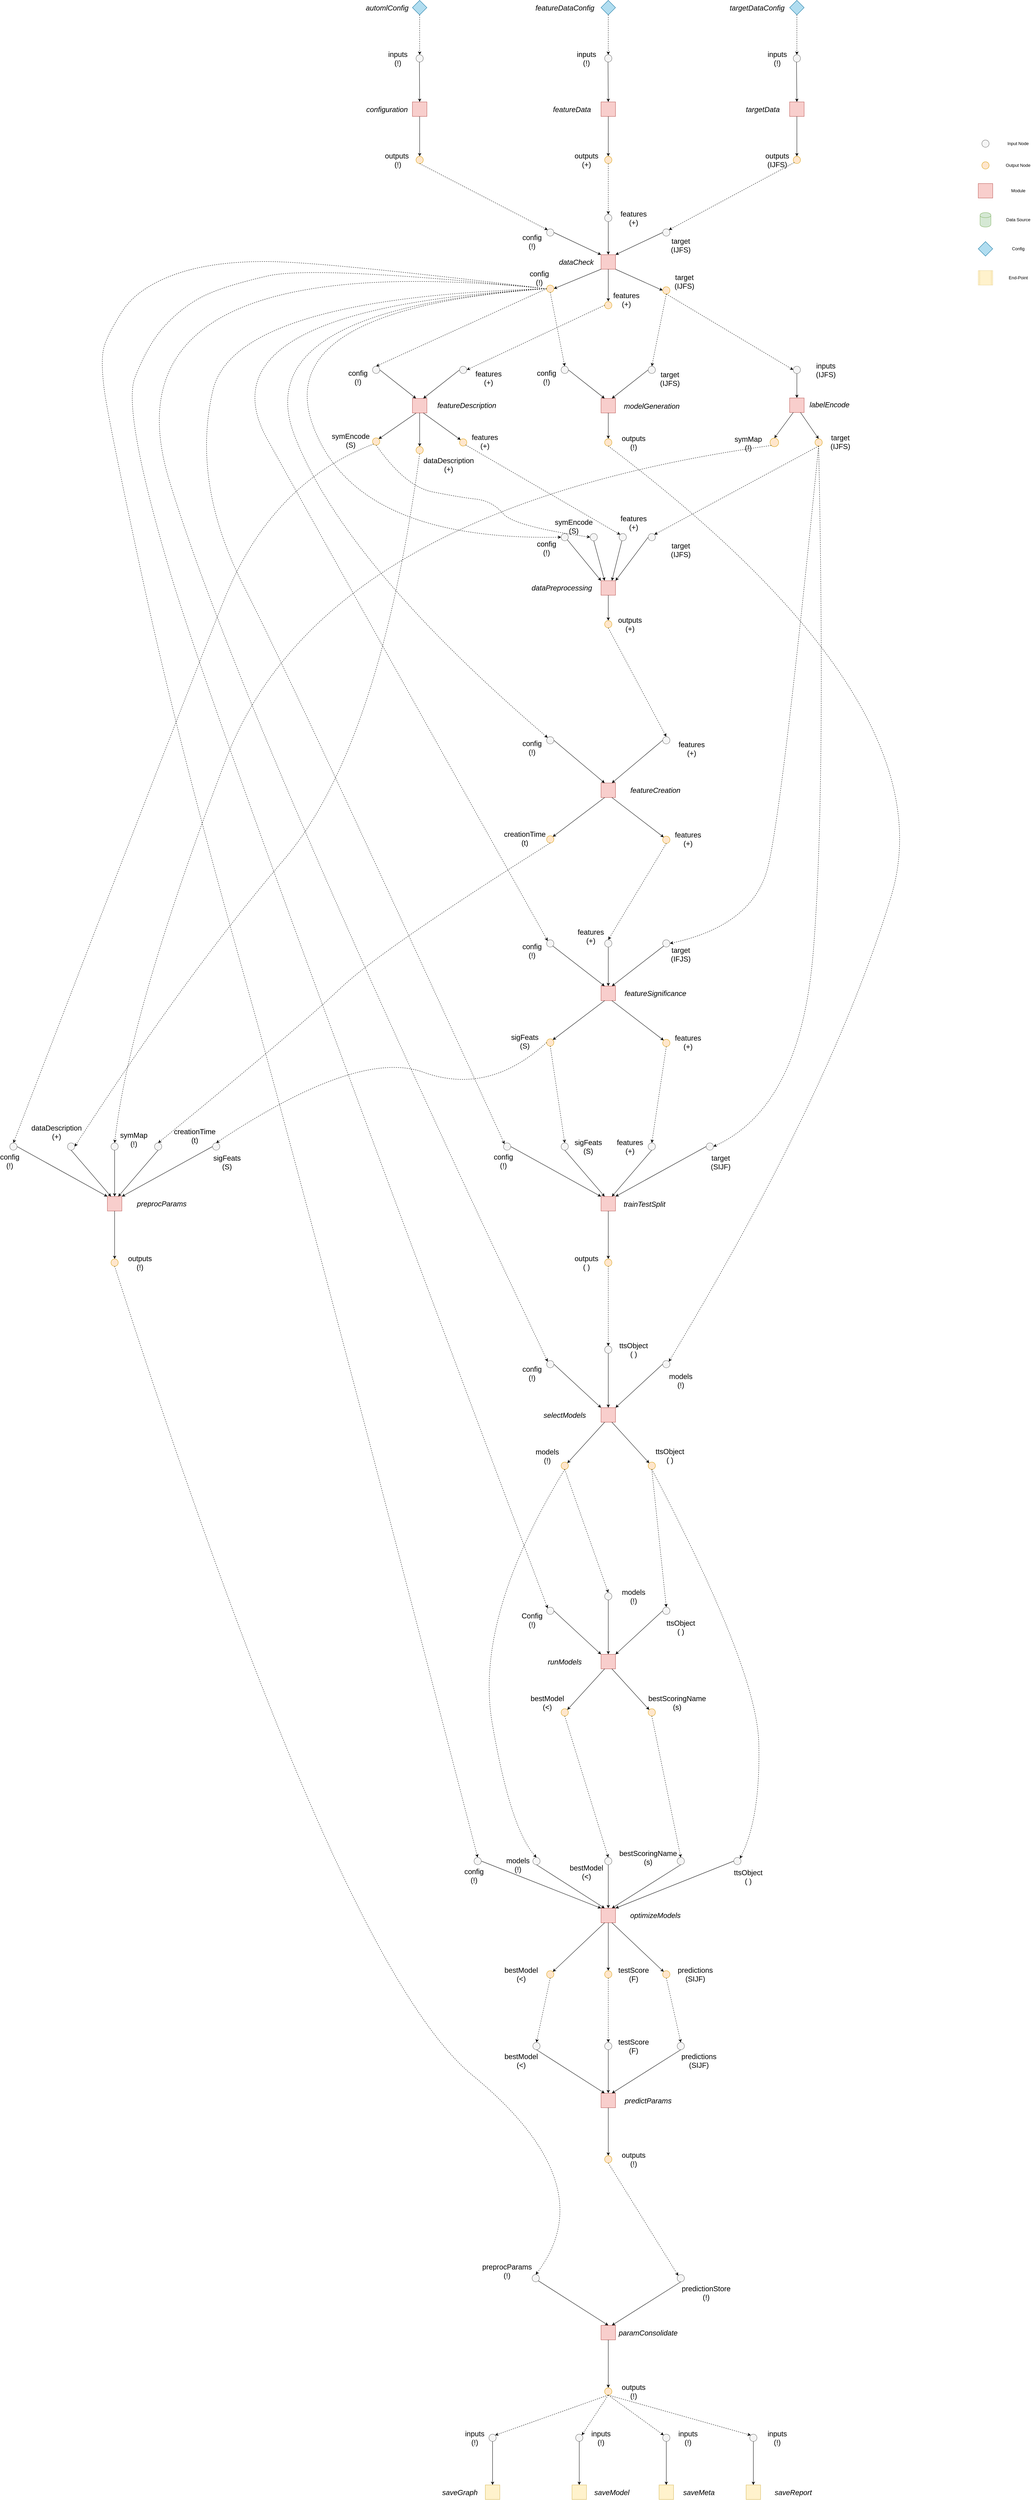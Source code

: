 <mxfile version="13.7.6" type="device"><diagram id="C5RBs43oDa-KdzZeNtuy" name="Page-1"><mxGraphModel dx="6313" dy="3503" grid="1" gridSize="10" guides="1" tooltips="1" connect="1" arrows="1" fold="1" page="1" pageScale="1" pageWidth="827" pageHeight="1169" math="0" shadow="0"><root><mxCell id="WIyWlLk6GJQsqaUBKTNV-0"/><mxCell id="WIyWlLk6GJQsqaUBKTNV-1" parent="WIyWlLk6GJQsqaUBKTNV-0"/><mxCell id="syF4AaAk_7wiC__grxCZ-0" value="" style="shape=cylinder;whiteSpace=wrap;html=1;boundedLbl=1;backgroundOutline=1;fillColor=#d5e8d4;strokeColor=#82b366;" parent="WIyWlLk6GJQsqaUBKTNV-1" vertex="1"><mxGeometry x="-2215" y="-535" width="30" height="40" as="geometry"/></mxCell><mxCell id="syF4AaAk_7wiC__grxCZ-1" value="" style="whiteSpace=wrap;html=1;aspect=fixed;fillColor=#f8cecc;strokeColor=#b85450;" parent="WIyWlLk6GJQsqaUBKTNV-1" vertex="1"><mxGeometry x="-2220" y="-615" width="40" height="40" as="geometry"/></mxCell><mxCell id="syF4AaAk_7wiC__grxCZ-3" value="" style="ellipse;whiteSpace=wrap;html=1;aspect=fixed;fillColor=#f5f5f5;strokeColor=#666666;fontColor=#333333;" parent="WIyWlLk6GJQsqaUBKTNV-1" vertex="1"><mxGeometry x="-2210" y="-735" width="20" height="20" as="geometry"/></mxCell><mxCell id="syF4AaAk_7wiC__grxCZ-6" value="" style="rhombus;whiteSpace=wrap;html=1;fillColor=#b1ddf0;strokeColor=#10739e;" parent="WIyWlLk6GJQsqaUBKTNV-1" vertex="1"><mxGeometry x="-2220" y="-455" width="40" height="40" as="geometry"/></mxCell><mxCell id="syF4AaAk_7wiC__grxCZ-7" value="Input Node" style="text;html=1;strokeColor=none;fillColor=none;align=center;verticalAlign=middle;whiteSpace=wrap;rounded=0;labelBorderColor=none;labelPosition=center;verticalLabelPosition=middle;" parent="WIyWlLk6GJQsqaUBKTNV-1" vertex="1"><mxGeometry x="-2150" y="-735" width="80" height="20" as="geometry"/></mxCell><mxCell id="syF4AaAk_7wiC__grxCZ-8" value="Module" style="text;html=1;align=center;verticalAlign=middle;resizable=0;points=[];autosize=1;" parent="WIyWlLk6GJQsqaUBKTNV-1" vertex="1"><mxGeometry x="-2135" y="-605" width="50" height="20" as="geometry"/></mxCell><mxCell id="syF4AaAk_7wiC__grxCZ-9" value="Data Source" style="text;html=1;align=center;verticalAlign=middle;resizable=0;points=[];autosize=1;" parent="WIyWlLk6GJQsqaUBKTNV-1" vertex="1"><mxGeometry x="-2150" y="-525" width="80" height="20" as="geometry"/></mxCell><mxCell id="syF4AaAk_7wiC__grxCZ-10" value="" style="ellipse;whiteSpace=wrap;html=1;aspect=fixed;fillColor=#ffe6cc;strokeColor=#d79b00;" parent="WIyWlLk6GJQsqaUBKTNV-1" vertex="1"><mxGeometry x="-2210" y="-675" width="20" height="20" as="geometry"/></mxCell><mxCell id="syF4AaAk_7wiC__grxCZ-11" value="Output Node" style="text;html=1;strokeColor=none;fillColor=none;align=center;verticalAlign=middle;whiteSpace=wrap;rounded=0;labelBorderColor=none;labelPosition=center;verticalLabelPosition=middle;" parent="WIyWlLk6GJQsqaUBKTNV-1" vertex="1"><mxGeometry x="-2150" y="-675" width="80" height="20" as="geometry"/></mxCell><mxCell id="syF4AaAk_7wiC__grxCZ-12" value="Config" style="text;html=1;align=center;verticalAlign=middle;resizable=0;points=[];autosize=1;" parent="WIyWlLk6GJQsqaUBKTNV-1" vertex="1"><mxGeometry x="-2135" y="-445" width="50" height="20" as="geometry"/></mxCell><mxCell id="syF4AaAk_7wiC__grxCZ-690" value="" style="shape=process;whiteSpace=wrap;html=1;backgroundOutline=1;dashed=1;dashPattern=1 1;fontSize=15;fillColor=#fff2cc;strokeColor=#d6b656;" parent="WIyWlLk6GJQsqaUBKTNV-1" vertex="1"><mxGeometry x="-2220" y="-375" width="40" height="40" as="geometry"/></mxCell><mxCell id="syF4AaAk_7wiC__grxCZ-691" value="End-Point" style="text;html=1;align=center;verticalAlign=middle;resizable=0;points=[];autosize=1;" parent="WIyWlLk6GJQsqaUBKTNV-1" vertex="1"><mxGeometry x="-2145" y="-365" width="70" height="20" as="geometry"/></mxCell><mxCell id="Ut67D4-_fYfOlmeCOS3n-6" value="" style="rhombus;whiteSpace=wrap;html=1;fillColor=#b1ddf0;strokeColor=#10739e;" parent="WIyWlLk6GJQsqaUBKTNV-1" vertex="1"><mxGeometry x="-3780" y="-1120" width="40" height="40" as="geometry"/></mxCell><mxCell id="Ut67D4-_fYfOlmeCOS3n-7" value="" style="rhombus;whiteSpace=wrap;html=1;fillColor=#b1ddf0;strokeColor=#10739e;" parent="WIyWlLk6GJQsqaUBKTNV-1" vertex="1"><mxGeometry x="-3260" y="-1120" width="40" height="40" as="geometry"/></mxCell><mxCell id="Ut67D4-_fYfOlmeCOS3n-8" value="" style="rhombus;whiteSpace=wrap;html=1;fillColor=#b1ddf0;strokeColor=#10739e;" parent="WIyWlLk6GJQsqaUBKTNV-1" vertex="1"><mxGeometry x="-2740" y="-1120" width="40" height="40" as="geometry"/></mxCell><mxCell id="Ut67D4-_fYfOlmeCOS3n-9" value="&lt;font style=&quot;font-size: 20px&quot;&gt;&lt;i&gt;automlConfig&lt;/i&gt;&lt;/font&gt;" style="text;html=1;align=center;verticalAlign=middle;resizable=0;points=[];autosize=1;" parent="WIyWlLk6GJQsqaUBKTNV-1" vertex="1"><mxGeometry x="-3915" y="-1110" width="130" height="20" as="geometry"/></mxCell><mxCell id="Ut67D4-_fYfOlmeCOS3n-10" value="&lt;font style=&quot;font-size: 20px&quot;&gt;&lt;i&gt;featureDataConfig&lt;/i&gt;&lt;/font&gt;" style="text;html=1;align=center;verticalAlign=middle;resizable=0;points=[];autosize=1;" parent="WIyWlLk6GJQsqaUBKTNV-1" vertex="1"><mxGeometry x="-3450" y="-1110" width="180" height="20" as="geometry"/></mxCell><mxCell id="Ut67D4-_fYfOlmeCOS3n-11" value="&lt;font style=&quot;font-size: 20px&quot;&gt;&lt;i&gt;targetDataConfig&lt;/i&gt;&lt;/font&gt;" style="text;html=1;align=center;verticalAlign=middle;resizable=0;points=[];autosize=1;" parent="WIyWlLk6GJQsqaUBKTNV-1" vertex="1"><mxGeometry x="-2915" y="-1110" width="170" height="20" as="geometry"/></mxCell><mxCell id="Ut67D4-_fYfOlmeCOS3n-12" value="" style="endArrow=classic;html=1;exitX=0.5;exitY=1;exitDx=0;exitDy=0;entryX=0.5;entryY=0;entryDx=0;entryDy=0;dashed=1;" parent="WIyWlLk6GJQsqaUBKTNV-1" source="Ut67D4-_fYfOlmeCOS3n-8" target="Ut67D4-_fYfOlmeCOS3n-16" edge="1"><mxGeometry width="50" height="50" relative="1" as="geometry"><mxPoint x="-2830" y="-730" as="sourcePoint"/><mxPoint x="-2720" y="-960" as="targetPoint"/></mxGeometry></mxCell><mxCell id="Ut67D4-_fYfOlmeCOS3n-13" value="" style="endArrow=classic;html=1;exitX=0.5;exitY=1;exitDx=0;exitDy=0;entryX=0.5;entryY=0;entryDx=0;entryDy=0;dashed=1;" parent="WIyWlLk6GJQsqaUBKTNV-1" source="Ut67D4-_fYfOlmeCOS3n-7" target="Ut67D4-_fYfOlmeCOS3n-17" edge="1"><mxGeometry width="50" height="50" relative="1" as="geometry"><mxPoint x="-2950" y="-730" as="sourcePoint"/><mxPoint x="-3240" y="-960" as="targetPoint"/></mxGeometry></mxCell><mxCell id="Ut67D4-_fYfOlmeCOS3n-14" value="" style="endArrow=classic;html=1;exitX=0.5;exitY=1;exitDx=0;exitDy=0;entryX=0.5;entryY=0;entryDx=0;entryDy=0;dashed=1;" parent="WIyWlLk6GJQsqaUBKTNV-1" source="Ut67D4-_fYfOlmeCOS3n-6" target="Ut67D4-_fYfOlmeCOS3n-18" edge="1"><mxGeometry width="50" height="50" relative="1" as="geometry"><mxPoint x="-3070" y="-730" as="sourcePoint"/><mxPoint x="-3760" y="-960" as="targetPoint"/></mxGeometry></mxCell><mxCell id="Ut67D4-_fYfOlmeCOS3n-16" value="" style="ellipse;whiteSpace=wrap;html=1;aspect=fixed;fillColor=#f5f5f5;strokeColor=#666666;fontColor=#333333;" parent="WIyWlLk6GJQsqaUBKTNV-1" vertex="1"><mxGeometry x="-2730" y="-970" width="20" height="20" as="geometry"/></mxCell><mxCell id="Ut67D4-_fYfOlmeCOS3n-17" value="" style="ellipse;whiteSpace=wrap;html=1;aspect=fixed;fillColor=#f5f5f5;strokeColor=#666666;fontColor=#333333;" parent="WIyWlLk6GJQsqaUBKTNV-1" vertex="1"><mxGeometry x="-3250" y="-970" width="20" height="20" as="geometry"/></mxCell><mxCell id="Ut67D4-_fYfOlmeCOS3n-18" value="" style="ellipse;whiteSpace=wrap;html=1;aspect=fixed;fillColor=#f5f5f5;strokeColor=#666666;fontColor=#333333;" parent="WIyWlLk6GJQsqaUBKTNV-1" vertex="1"><mxGeometry x="-3770" y="-970" width="20" height="20" as="geometry"/></mxCell><mxCell id="Ut67D4-_fYfOlmeCOS3n-19" value="&lt;font style=&quot;font-size: 20px&quot;&gt;inputs&lt;br&gt;(!)&lt;br&gt;&lt;/font&gt;" style="text;html=1;strokeColor=none;fillColor=none;align=center;verticalAlign=middle;whiteSpace=wrap;rounded=0;" parent="WIyWlLk6GJQsqaUBKTNV-1" vertex="1"><mxGeometry x="-3840" y="-970" width="40" height="20" as="geometry"/></mxCell><mxCell id="Ut67D4-_fYfOlmeCOS3n-20" value="&lt;font style=&quot;font-size: 20px&quot;&gt;inputs&lt;br&gt;(!)&lt;br&gt;&lt;/font&gt;" style="text;html=1;strokeColor=none;fillColor=none;align=center;verticalAlign=middle;whiteSpace=wrap;rounded=0;" parent="WIyWlLk6GJQsqaUBKTNV-1" vertex="1"><mxGeometry x="-3320" y="-970" width="40" height="20" as="geometry"/></mxCell><mxCell id="Ut67D4-_fYfOlmeCOS3n-21" value="&lt;font style=&quot;font-size: 20px&quot;&gt;inputs&lt;br&gt;(!)&lt;br&gt;&lt;/font&gt;" style="text;html=1;strokeColor=none;fillColor=none;align=center;verticalAlign=middle;whiteSpace=wrap;rounded=0;" parent="WIyWlLk6GJQsqaUBKTNV-1" vertex="1"><mxGeometry x="-2794" y="-970" width="40" height="20" as="geometry"/></mxCell><mxCell id="Ut67D4-_fYfOlmeCOS3n-22" value="" style="endArrow=classic;html=1;exitX=0.5;exitY=1;exitDx=0;exitDy=0;entryX=0.5;entryY=0;entryDx=0;entryDy=0;" parent="WIyWlLk6GJQsqaUBKTNV-1" target="Ut67D4-_fYfOlmeCOS3n-27" edge="1"><mxGeometry width="50" height="50" relative="1" as="geometry"><mxPoint x="-3760.71" y="-950" as="sourcePoint"/><mxPoint x="-3760.71" y="-840" as="targetPoint"/></mxGeometry></mxCell><mxCell id="Ut67D4-_fYfOlmeCOS3n-23" value="" style="endArrow=classic;html=1;exitX=0.5;exitY=1;exitDx=0;exitDy=0;entryX=0.5;entryY=0;entryDx=0;entryDy=0;" parent="WIyWlLk6GJQsqaUBKTNV-1" target="Ut67D4-_fYfOlmeCOS3n-26" edge="1"><mxGeometry width="50" height="50" relative="1" as="geometry"><mxPoint x="-3240.71" y="-950" as="sourcePoint"/><mxPoint x="-3240.71" y="-840" as="targetPoint"/></mxGeometry></mxCell><mxCell id="Ut67D4-_fYfOlmeCOS3n-24" value="" style="endArrow=classic;html=1;entryX=0.5;entryY=0;entryDx=0;entryDy=0;" parent="WIyWlLk6GJQsqaUBKTNV-1" target="Ut67D4-_fYfOlmeCOS3n-25" edge="1"><mxGeometry width="50" height="50" relative="1" as="geometry"><mxPoint x="-2721" y="-950" as="sourcePoint"/><mxPoint x="-2720.71" y="-840" as="targetPoint"/></mxGeometry></mxCell><mxCell id="Ut67D4-_fYfOlmeCOS3n-25" value="" style="whiteSpace=wrap;html=1;aspect=fixed;fillColor=#f8cecc;strokeColor=#b85450;" parent="WIyWlLk6GJQsqaUBKTNV-1" vertex="1"><mxGeometry x="-2740" y="-840" width="40" height="40" as="geometry"/></mxCell><mxCell id="Ut67D4-_fYfOlmeCOS3n-26" value="" style="whiteSpace=wrap;html=1;aspect=fixed;fillColor=#f8cecc;strokeColor=#b85450;" parent="WIyWlLk6GJQsqaUBKTNV-1" vertex="1"><mxGeometry x="-3260" y="-840" width="40" height="40" as="geometry"/></mxCell><mxCell id="Ut67D4-_fYfOlmeCOS3n-27" value="" style="whiteSpace=wrap;html=1;aspect=fixed;fillColor=#f8cecc;strokeColor=#b85450;" parent="WIyWlLk6GJQsqaUBKTNV-1" vertex="1"><mxGeometry x="-3780" y="-840" width="40" height="40" as="geometry"/></mxCell><mxCell id="Ut67D4-_fYfOlmeCOS3n-32" value="" style="endArrow=classic;html=1;exitX=0.5;exitY=1;exitDx=0;exitDy=0;entryX=0.5;entryY=0;entryDx=0;entryDy=0;" parent="WIyWlLk6GJQsqaUBKTNV-1" source="Ut67D4-_fYfOlmeCOS3n-27" target="Ut67D4-_fYfOlmeCOS3n-33" edge="1"><mxGeometry width="50" height="50" relative="1" as="geometry"><mxPoint x="-3750" y="-1070" as="sourcePoint"/><mxPoint x="-3690" y="-740" as="targetPoint"/></mxGeometry></mxCell><mxCell id="Ut67D4-_fYfOlmeCOS3n-33" value="" style="ellipse;whiteSpace=wrap;html=1;aspect=fixed;fillColor=#ffe6cc;strokeColor=#d79b00;" parent="WIyWlLk6GJQsqaUBKTNV-1" vertex="1"><mxGeometry x="-3770" y="-690" width="20" height="20" as="geometry"/></mxCell><mxCell id="Ut67D4-_fYfOlmeCOS3n-38" value="" style="endArrow=classic;html=1;exitX=0.5;exitY=1;exitDx=0;exitDy=0;entryX=0.5;entryY=0;entryDx=0;entryDy=0;" parent="WIyWlLk6GJQsqaUBKTNV-1" target="Ut67D4-_fYfOlmeCOS3n-39" edge="1"><mxGeometry width="50" height="50" relative="1" as="geometry"><mxPoint x="-3240" y="-800" as="sourcePoint"/><mxPoint x="-3170" y="-740" as="targetPoint"/></mxGeometry></mxCell><mxCell id="Ut67D4-_fYfOlmeCOS3n-39" value="" style="ellipse;whiteSpace=wrap;html=1;aspect=fixed;fillColor=#ffe6cc;strokeColor=#d79b00;" parent="WIyWlLk6GJQsqaUBKTNV-1" vertex="1"><mxGeometry x="-3250" y="-690" width="20" height="20" as="geometry"/></mxCell><mxCell id="Ut67D4-_fYfOlmeCOS3n-40" value="" style="endArrow=classic;html=1;exitX=0.5;exitY=1;exitDx=0;exitDy=0;entryX=0.5;entryY=0;entryDx=0;entryDy=0;" parent="WIyWlLk6GJQsqaUBKTNV-1" target="Ut67D4-_fYfOlmeCOS3n-41" edge="1"><mxGeometry width="50" height="50" relative="1" as="geometry"><mxPoint x="-2720.0" y="-800" as="sourcePoint"/><mxPoint x="-2650" y="-740" as="targetPoint"/></mxGeometry></mxCell><mxCell id="Ut67D4-_fYfOlmeCOS3n-41" value="" style="ellipse;whiteSpace=wrap;html=1;aspect=fixed;fillColor=#ffe6cc;strokeColor=#d79b00;" parent="WIyWlLk6GJQsqaUBKTNV-1" vertex="1"><mxGeometry x="-2730" y="-690" width="20" height="20" as="geometry"/></mxCell><mxCell id="Ut67D4-_fYfOlmeCOS3n-42" value="&lt;span style=&quot;font-size: 20px&quot;&gt;outputs&amp;nbsp;&lt;br&gt;(!)&lt;br&gt;&lt;/span&gt;" style="text;html=1;strokeColor=none;fillColor=none;align=center;verticalAlign=middle;whiteSpace=wrap;rounded=0;" parent="WIyWlLk6GJQsqaUBKTNV-1" vertex="1"><mxGeometry x="-3840" y="-690" width="40" height="20" as="geometry"/></mxCell><mxCell id="Ut67D4-_fYfOlmeCOS3n-43" value="&lt;span style=&quot;font-size: 20px&quot;&gt;outputs&lt;br&gt;(+)&lt;br&gt;&lt;/span&gt;" style="text;html=1;strokeColor=none;fillColor=none;align=center;verticalAlign=middle;whiteSpace=wrap;rounded=0;" parent="WIyWlLk6GJQsqaUBKTNV-1" vertex="1"><mxGeometry x="-3320" y="-690" width="40" height="20" as="geometry"/></mxCell><mxCell id="Ut67D4-_fYfOlmeCOS3n-44" value="&lt;span style=&quot;font-size: 20px&quot;&gt;outputs&lt;br&gt;(IJFS)&lt;br&gt;&lt;/span&gt;" style="text;html=1;strokeColor=none;fillColor=none;align=center;verticalAlign=middle;whiteSpace=wrap;rounded=0;" parent="WIyWlLk6GJQsqaUBKTNV-1" vertex="1"><mxGeometry x="-2794" y="-690" width="40" height="20" as="geometry"/></mxCell><mxCell id="Ut67D4-_fYfOlmeCOS3n-47" value="&lt;font style=&quot;font-size: 20px&quot;&gt;&lt;i&gt;configuration&lt;/i&gt;&lt;/font&gt;" style="text;html=1;strokeColor=none;fillColor=none;align=center;verticalAlign=middle;whiteSpace=wrap;rounded=0;" parent="WIyWlLk6GJQsqaUBKTNV-1" vertex="1"><mxGeometry x="-3870" y="-830" width="40" height="20" as="geometry"/></mxCell><mxCell id="Ut67D4-_fYfOlmeCOS3n-48" value="&lt;font style=&quot;font-size: 20px&quot;&gt;&lt;i&gt;featureData&lt;/i&gt;&lt;/font&gt;" style="text;html=1;strokeColor=none;fillColor=none;align=center;verticalAlign=middle;whiteSpace=wrap;rounded=0;" parent="WIyWlLk6GJQsqaUBKTNV-1" vertex="1"><mxGeometry x="-3360" y="-830" width="40" height="20" as="geometry"/></mxCell><mxCell id="Ut67D4-_fYfOlmeCOS3n-49" value="&lt;font style=&quot;font-size: 20px&quot;&gt;&lt;i&gt;targetData&lt;/i&gt;&lt;/font&gt;" style="text;html=1;strokeColor=none;fillColor=none;align=center;verticalAlign=middle;whiteSpace=wrap;rounded=0;" parent="WIyWlLk6GJQsqaUBKTNV-1" vertex="1"><mxGeometry x="-2834" y="-830" width="40" height="20" as="geometry"/></mxCell><mxCell id="Ut67D4-_fYfOlmeCOS3n-52" value="" style="whiteSpace=wrap;html=1;aspect=fixed;fillColor=#f8cecc;strokeColor=#b85450;" parent="WIyWlLk6GJQsqaUBKTNV-1" vertex="1"><mxGeometry x="-3260" y="-418.75" width="40" height="40" as="geometry"/></mxCell><mxCell id="Ut67D4-_fYfOlmeCOS3n-53" value="&lt;font style=&quot;font-size: 20px&quot;&gt;&lt;i&gt;dataCheck&lt;/i&gt;&lt;/font&gt;" style="text;html=1;strokeColor=none;fillColor=none;align=center;verticalAlign=middle;whiteSpace=wrap;rounded=0;" parent="WIyWlLk6GJQsqaUBKTNV-1" vertex="1"><mxGeometry x="-3348" y="-408.75" width="40" height="20" as="geometry"/></mxCell><mxCell id="Ut67D4-_fYfOlmeCOS3n-54" value="" style="endArrow=classic;html=1;exitX=1;exitY=0.5;exitDx=0;exitDy=0;entryX=0;entryY=0;entryDx=0;entryDy=0;" parent="WIyWlLk6GJQsqaUBKTNV-1" source="Ut67D4-_fYfOlmeCOS3n-59" target="Ut67D4-_fYfOlmeCOS3n-52" edge="1"><mxGeometry width="50" height="50" relative="1" as="geometry"><mxPoint x="-3400" y="-480" as="sourcePoint"/><mxPoint x="-3750" y="-790" as="targetPoint"/></mxGeometry></mxCell><mxCell id="Ut67D4-_fYfOlmeCOS3n-55" value="" style="endArrow=classic;html=1;exitX=0;exitY=0.5;exitDx=0;exitDy=0;entryX=1;entryY=0;entryDx=0;entryDy=0;" parent="WIyWlLk6GJQsqaUBKTNV-1" source="Ut67D4-_fYfOlmeCOS3n-58" target="Ut67D4-_fYfOlmeCOS3n-52" edge="1"><mxGeometry width="50" height="50" relative="1" as="geometry"><mxPoint x="-3090" y="-480" as="sourcePoint"/><mxPoint x="-3250" y="-428.75" as="targetPoint"/></mxGeometry></mxCell><mxCell id="Ut67D4-_fYfOlmeCOS3n-56" value="" style="endArrow=classic;html=1;exitX=0.5;exitY=1;exitDx=0;exitDy=0;entryX=0.5;entryY=0;entryDx=0;entryDy=0;" parent="WIyWlLk6GJQsqaUBKTNV-1" source="Ut67D4-_fYfOlmeCOS3n-57" target="Ut67D4-_fYfOlmeCOS3n-52" edge="1"><mxGeometry width="50" height="50" relative="1" as="geometry"><mxPoint x="-3240" y="-510" as="sourcePoint"/><mxPoint x="-3230.0" y="-790" as="targetPoint"/></mxGeometry></mxCell><mxCell id="Ut67D4-_fYfOlmeCOS3n-57" value="" style="ellipse;whiteSpace=wrap;html=1;aspect=fixed;fillColor=#f5f5f5;strokeColor=#666666;fontColor=#333333;" parent="WIyWlLk6GJQsqaUBKTNV-1" vertex="1"><mxGeometry x="-3250" y="-530" width="20" height="20" as="geometry"/></mxCell><mxCell id="Ut67D4-_fYfOlmeCOS3n-58" value="" style="ellipse;whiteSpace=wrap;html=1;aspect=fixed;fillColor=#f5f5f5;strokeColor=#666666;fontColor=#333333;" parent="WIyWlLk6GJQsqaUBKTNV-1" vertex="1"><mxGeometry x="-3090" y="-490" width="20" height="20" as="geometry"/></mxCell><mxCell id="Ut67D4-_fYfOlmeCOS3n-59" value="" style="ellipse;whiteSpace=wrap;html=1;aspect=fixed;fillColor=#f5f5f5;strokeColor=#666666;fontColor=#333333;" parent="WIyWlLk6GJQsqaUBKTNV-1" vertex="1"><mxGeometry x="-3410" y="-490" width="20" height="20" as="geometry"/></mxCell><mxCell id="Ut67D4-_fYfOlmeCOS3n-61" value="&lt;span style=&quot;font-size: 20px&quot;&gt;target&lt;br&gt;(IJFS)&lt;br&gt;&lt;/span&gt;" style="text;html=1;strokeColor=none;fillColor=none;align=center;verticalAlign=middle;whiteSpace=wrap;rounded=0;" parent="WIyWlLk6GJQsqaUBKTNV-1" vertex="1"><mxGeometry x="-3060" y="-455" width="40" height="20" as="geometry"/></mxCell><mxCell id="Ut67D4-_fYfOlmeCOS3n-62" value="&lt;span style=&quot;font-size: 20px&quot;&gt;features&lt;br&gt;(+)&lt;br&gt;&lt;/span&gt;" style="text;html=1;strokeColor=none;fillColor=none;align=center;verticalAlign=middle;whiteSpace=wrap;rounded=0;" parent="WIyWlLk6GJQsqaUBKTNV-1" vertex="1"><mxGeometry x="-3190" y="-530" width="40" height="20" as="geometry"/></mxCell><mxCell id="Ut67D4-_fYfOlmeCOS3n-63" value="&lt;span style=&quot;font-size: 20px&quot;&gt;config&lt;br&gt;(!)&lt;br&gt;&lt;/span&gt;" style="text;html=1;strokeColor=none;fillColor=none;align=center;verticalAlign=middle;whiteSpace=wrap;rounded=0;" parent="WIyWlLk6GJQsqaUBKTNV-1" vertex="1"><mxGeometry x="-3470" y="-465" width="40" height="20" as="geometry"/></mxCell><mxCell id="Ut67D4-_fYfOlmeCOS3n-64" value="" style="endArrow=classic;html=1;dashed=1;exitX=0.5;exitY=1;exitDx=0;exitDy=0;entryX=0;entryY=0;entryDx=0;entryDy=0;" parent="WIyWlLk6GJQsqaUBKTNV-1" source="Ut67D4-_fYfOlmeCOS3n-33" target="Ut67D4-_fYfOlmeCOS3n-59" edge="1"><mxGeometry width="50" height="50" relative="1" as="geometry"><mxPoint x="-3260" y="-460" as="sourcePoint"/><mxPoint x="-3210" y="-510" as="targetPoint"/></mxGeometry></mxCell><mxCell id="Ut67D4-_fYfOlmeCOS3n-65" value="" style="endArrow=classic;html=1;dashed=1;exitX=0.5;exitY=1;exitDx=0;exitDy=0;entryX=0.5;entryY=0;entryDx=0;entryDy=0;" parent="WIyWlLk6GJQsqaUBKTNV-1" source="Ut67D4-_fYfOlmeCOS3n-39" target="Ut67D4-_fYfOlmeCOS3n-57" edge="1"><mxGeometry width="50" height="50" relative="1" as="geometry"><mxPoint x="-3750" y="-660" as="sourcePoint"/><mxPoint x="-3397.071" y="-477.071" as="targetPoint"/></mxGeometry></mxCell><mxCell id="Ut67D4-_fYfOlmeCOS3n-66" value="" style="endArrow=classic;html=1;dashed=1;exitX=0;exitY=1;exitDx=0;exitDy=0;entryX=1;entryY=0;entryDx=0;entryDy=0;" parent="WIyWlLk6GJQsqaUBKTNV-1" source="Ut67D4-_fYfOlmeCOS3n-41" target="Ut67D4-_fYfOlmeCOS3n-58" edge="1"><mxGeometry width="50" height="50" relative="1" as="geometry"><mxPoint x="-3230.0" y="-660" as="sourcePoint"/><mxPoint x="-3230.0" y="-520" as="targetPoint"/></mxGeometry></mxCell><mxCell id="Ut67D4-_fYfOlmeCOS3n-67" value="" style="endArrow=classic;html=1;entryX=0;entryY=0.5;entryDx=0;entryDy=0;exitX=1;exitY=1;exitDx=0;exitDy=0;" parent="WIyWlLk6GJQsqaUBKTNV-1" source="Ut67D4-_fYfOlmeCOS3n-52" target="Ut67D4-_fYfOlmeCOS3n-68" edge="1"><mxGeometry width="50" height="50" relative="1" as="geometry"><mxPoint x="-3210.0" y="-430" as="sourcePoint"/><mxPoint x="-3100" y="-380" as="targetPoint"/></mxGeometry></mxCell><mxCell id="Ut67D4-_fYfOlmeCOS3n-68" value="" style="ellipse;whiteSpace=wrap;html=1;aspect=fixed;fillColor=#ffe6cc;strokeColor=#d79b00;" parent="WIyWlLk6GJQsqaUBKTNV-1" vertex="1"><mxGeometry x="-3090" y="-330.37" width="20" height="20" as="geometry"/></mxCell><mxCell id="Ut67D4-_fYfOlmeCOS3n-69" value="" style="ellipse;whiteSpace=wrap;html=1;aspect=fixed;fillColor=#ffe6cc;strokeColor=#d79b00;" parent="WIyWlLk6GJQsqaUBKTNV-1" vertex="1"><mxGeometry x="-3410" y="-335" width="20" height="20" as="geometry"/></mxCell><mxCell id="Ut67D4-_fYfOlmeCOS3n-70" value="" style="endArrow=classic;html=1;entryX=1;entryY=0.5;entryDx=0;entryDy=0;exitX=0;exitY=1;exitDx=0;exitDy=0;" parent="WIyWlLk6GJQsqaUBKTNV-1" source="Ut67D4-_fYfOlmeCOS3n-52" target="Ut67D4-_fYfOlmeCOS3n-69" edge="1"><mxGeometry width="50" height="50" relative="1" as="geometry"><mxPoint x="-3210" y="-390" as="sourcePoint"/><mxPoint x="-3080.0" y="-352" as="targetPoint"/></mxGeometry></mxCell><mxCell id="Ut67D4-_fYfOlmeCOS3n-71" value="" style="ellipse;whiteSpace=wrap;html=1;aspect=fixed;fillColor=#ffe6cc;strokeColor=#d79b00;" parent="WIyWlLk6GJQsqaUBKTNV-1" vertex="1"><mxGeometry x="-3250" y="-289.5" width="20" height="20" as="geometry"/></mxCell><mxCell id="Ut67D4-_fYfOlmeCOS3n-72" value="" style="endArrow=classic;html=1;" parent="WIyWlLk6GJQsqaUBKTNV-1" edge="1"><mxGeometry width="50" height="50" relative="1" as="geometry"><mxPoint x="-3240" y="-379" as="sourcePoint"/><mxPoint x="-3240" y="-290" as="targetPoint"/></mxGeometry></mxCell><mxCell id="Ut67D4-_fYfOlmeCOS3n-73" value="&lt;span style=&quot;font-size: 20px&quot;&gt;features&lt;br&gt;(+)&lt;br&gt;&lt;/span&gt;" style="text;html=1;strokeColor=none;fillColor=none;align=center;verticalAlign=middle;whiteSpace=wrap;rounded=0;" parent="WIyWlLk6GJQsqaUBKTNV-1" vertex="1"><mxGeometry x="-3210" y="-305" width="40" height="20" as="geometry"/></mxCell><mxCell id="Ut67D4-_fYfOlmeCOS3n-74" value="&lt;span style=&quot;font-size: 20px&quot;&gt;target&lt;br&gt;(IJFS)&lt;br&gt;&lt;/span&gt;" style="text;html=1;strokeColor=none;fillColor=none;align=center;verticalAlign=middle;whiteSpace=wrap;rounded=0;" parent="WIyWlLk6GJQsqaUBKTNV-1" vertex="1"><mxGeometry x="-3050" y="-355" width="40" height="20" as="geometry"/></mxCell><mxCell id="Ut67D4-_fYfOlmeCOS3n-75" value="&lt;span style=&quot;font-size: 20px&quot;&gt;config&lt;br&gt;(!)&lt;br&gt;&lt;/span&gt;" style="text;html=1;strokeColor=none;fillColor=none;align=center;verticalAlign=middle;whiteSpace=wrap;rounded=0;" parent="WIyWlLk6GJQsqaUBKTNV-1" vertex="1"><mxGeometry x="-3450" y="-365" width="40" height="20" as="geometry"/></mxCell><mxCell id="Ut67D4-_fYfOlmeCOS3n-76" value="" style="ellipse;whiteSpace=wrap;html=1;aspect=fixed;fillColor=#f5f5f5;strokeColor=#666666;fontColor=#333333;" parent="WIyWlLk6GJQsqaUBKTNV-1" vertex="1"><mxGeometry x="-2730" y="-111.25" width="20" height="20" as="geometry"/></mxCell><mxCell id="Ut67D4-_fYfOlmeCOS3n-77" value="&lt;font style=&quot;font-size: 20px&quot;&gt;inputs&lt;br&gt;(IJFS)&lt;br&gt;&lt;/font&gt;" style="text;html=1;strokeColor=none;fillColor=none;align=center;verticalAlign=middle;whiteSpace=wrap;rounded=0;" parent="WIyWlLk6GJQsqaUBKTNV-1" vertex="1"><mxGeometry x="-2660" y="-111.25" width="40" height="20" as="geometry"/></mxCell><mxCell id="Ut67D4-_fYfOlmeCOS3n-78" value="" style="endArrow=classic;html=1;entryX=0.5;entryY=0;entryDx=0;entryDy=0;exitX=0.5;exitY=1;exitDx=0;exitDy=0;" parent="WIyWlLk6GJQsqaUBKTNV-1" source="Ut67D4-_fYfOlmeCOS3n-76" target="Ut67D4-_fYfOlmeCOS3n-79" edge="1"><mxGeometry width="50" height="50" relative="1" as="geometry"><mxPoint x="-2710" y="-112.5" as="sourcePoint"/><mxPoint x="-2720.71" y="-26.25" as="targetPoint"/></mxGeometry></mxCell><mxCell id="Ut67D4-_fYfOlmeCOS3n-79" value="" style="whiteSpace=wrap;html=1;aspect=fixed;fillColor=#f8cecc;strokeColor=#b85450;" parent="WIyWlLk6GJQsqaUBKTNV-1" vertex="1"><mxGeometry x="-2740" y="-23.75" width="40" height="40" as="geometry"/></mxCell><mxCell id="Ut67D4-_fYfOlmeCOS3n-80" value="" style="endArrow=classic;html=1;entryX=0.5;entryY=0;entryDx=0;entryDy=0;exitX=0.75;exitY=1;exitDx=0;exitDy=0;" parent="WIyWlLk6GJQsqaUBKTNV-1" source="Ut67D4-_fYfOlmeCOS3n-79" target="Ut67D4-_fYfOlmeCOS3n-81" edge="1"><mxGeometry width="50" height="50" relative="1" as="geometry"><mxPoint x="-2710" y="37.5" as="sourcePoint"/><mxPoint x="-2650" y="73.75" as="targetPoint"/></mxGeometry></mxCell><mxCell id="Ut67D4-_fYfOlmeCOS3n-81" value="" style="ellipse;whiteSpace=wrap;html=1;aspect=fixed;fillColor=#ffe6cc;strokeColor=#d79b00;" parent="WIyWlLk6GJQsqaUBKTNV-1" vertex="1"><mxGeometry x="-2670" y="88.75" width="20" height="20" as="geometry"/></mxCell><mxCell id="Ut67D4-_fYfOlmeCOS3n-82" value="&lt;span style=&quot;font-size: 20px&quot;&gt;target&lt;br&gt;(IJFS)&lt;br&gt;&lt;/span&gt;" style="text;html=1;strokeColor=none;fillColor=none;align=center;verticalAlign=middle;whiteSpace=wrap;rounded=0;" parent="WIyWlLk6GJQsqaUBKTNV-1" vertex="1"><mxGeometry x="-2620" y="86.88" width="40" height="20" as="geometry"/></mxCell><mxCell id="Ut67D4-_fYfOlmeCOS3n-83" value="&lt;font style=&quot;font-size: 20px&quot;&gt;&lt;i&gt;labelEncode&lt;/i&gt;&lt;/font&gt;" style="text;html=1;strokeColor=none;fillColor=none;align=center;verticalAlign=middle;whiteSpace=wrap;rounded=0;" parent="WIyWlLk6GJQsqaUBKTNV-1" vertex="1"><mxGeometry x="-2650" y="-16.25" width="40" height="20" as="geometry"/></mxCell><mxCell id="Ut67D4-_fYfOlmeCOS3n-86" value="" style="endArrow=classic;html=1;dashed=1;exitX=0.5;exitY=1;exitDx=0;exitDy=0;entryX=0;entryY=0.5;entryDx=0;entryDy=0;" parent="WIyWlLk6GJQsqaUBKTNV-1" source="Ut67D4-_fYfOlmeCOS3n-68" target="Ut67D4-_fYfOlmeCOS3n-76" edge="1"><mxGeometry width="50" height="50" relative="1" as="geometry"><mxPoint x="-2690" y="-40" as="sourcePoint"/><mxPoint x="-2640" y="-90" as="targetPoint"/></mxGeometry></mxCell><mxCell id="Ut67D4-_fYfOlmeCOS3n-87" value="" style="whiteSpace=wrap;html=1;aspect=fixed;fillColor=#f8cecc;strokeColor=#b85450;" parent="WIyWlLk6GJQsqaUBKTNV-1" vertex="1"><mxGeometry x="-3260" y="-22.5" width="40" height="40" as="geometry"/></mxCell><mxCell id="Ut67D4-_fYfOlmeCOS3n-88" value="" style="endArrow=classic;html=1;entryX=0.75;entryY=0;entryDx=0;entryDy=0;exitX=0;exitY=0.5;exitDx=0;exitDy=0;" parent="WIyWlLk6GJQsqaUBKTNV-1" source="Ut67D4-_fYfOlmeCOS3n-90" target="Ut67D4-_fYfOlmeCOS3n-87" edge="1"><mxGeometry width="50" height="50" relative="1" as="geometry"><mxPoint x="-3190" y="-31.25" as="sourcePoint"/><mxPoint x="-2710" y="137.5" as="targetPoint"/></mxGeometry></mxCell><mxCell id="Ut67D4-_fYfOlmeCOS3n-89" value="" style="endArrow=classic;html=1;entryX=0.25;entryY=0;entryDx=0;entryDy=0;exitX=1;exitY=0.5;exitDx=0;exitDy=0;" parent="WIyWlLk6GJQsqaUBKTNV-1" source="Ut67D4-_fYfOlmeCOS3n-92" target="Ut67D4-_fYfOlmeCOS3n-87" edge="1"><mxGeometry width="50" height="50" relative="1" as="geometry"><mxPoint x="-3320" y="-22.25" as="sourcePoint"/><mxPoint x="-3220" y="-12.5" as="targetPoint"/></mxGeometry></mxCell><mxCell id="Ut67D4-_fYfOlmeCOS3n-90" value="" style="ellipse;whiteSpace=wrap;html=1;aspect=fixed;fillColor=#f5f5f5;strokeColor=#666666;fontColor=#333333;" parent="WIyWlLk6GJQsqaUBKTNV-1" vertex="1"><mxGeometry x="-3130" y="-111.25" width="20" height="20" as="geometry"/></mxCell><mxCell id="Ut67D4-_fYfOlmeCOS3n-92" value="" style="ellipse;whiteSpace=wrap;html=1;aspect=fixed;fillColor=#f5f5f5;strokeColor=#666666;fontColor=#333333;" parent="WIyWlLk6GJQsqaUBKTNV-1" vertex="1"><mxGeometry x="-3370" y="-111.25" width="20" height="20" as="geometry"/></mxCell><mxCell id="Ut67D4-_fYfOlmeCOS3n-93" value="" style="endArrow=classic;html=1;exitX=0.5;exitY=1;exitDx=0;exitDy=0;entryX=0.5;entryY=0;entryDx=0;entryDy=0;" parent="WIyWlLk6GJQsqaUBKTNV-1" source="Ut67D4-_fYfOlmeCOS3n-87" target="Ut67D4-_fYfOlmeCOS3n-94" edge="1"><mxGeometry width="50" height="50" relative="1" as="geometry"><mxPoint x="-3240.5" y="36.25" as="sourcePoint"/><mxPoint x="-3240" y="117.5" as="targetPoint"/></mxGeometry></mxCell><mxCell id="Ut67D4-_fYfOlmeCOS3n-94" value="" style="ellipse;whiteSpace=wrap;html=1;aspect=fixed;fillColor=#ffe6cc;strokeColor=#d79b00;" parent="WIyWlLk6GJQsqaUBKTNV-1" vertex="1"><mxGeometry x="-3250" y="88.75" width="20" height="20" as="geometry"/></mxCell><mxCell id="Ut67D4-_fYfOlmeCOS3n-95" value="&lt;span style=&quot;font-size: 20px&quot;&gt;target&lt;br&gt;(IJFS)&lt;br&gt;&lt;/span&gt;" style="text;html=1;strokeColor=none;fillColor=none;align=center;verticalAlign=middle;whiteSpace=wrap;rounded=0;" parent="WIyWlLk6GJQsqaUBKTNV-1" vertex="1"><mxGeometry x="-3090" y="-87.5" width="40" height="20" as="geometry"/></mxCell><mxCell id="Ut67D4-_fYfOlmeCOS3n-96" value="&lt;span style=&quot;font-size: 20px&quot;&gt;config&lt;br&gt;(!)&lt;br&gt;&lt;/span&gt;" style="text;html=1;strokeColor=none;fillColor=none;align=center;verticalAlign=middle;whiteSpace=wrap;rounded=0;" parent="WIyWlLk6GJQsqaUBKTNV-1" vertex="1"><mxGeometry x="-3430" y="-91.25" width="40" height="20" as="geometry"/></mxCell><mxCell id="Ut67D4-_fYfOlmeCOS3n-97" value="" style="endArrow=classic;html=1;dashed=1;exitX=0.5;exitY=1;exitDx=0;exitDy=0;entryX=0.5;entryY=0;entryDx=0;entryDy=0;" parent="WIyWlLk6GJQsqaUBKTNV-1" source="Ut67D4-_fYfOlmeCOS3n-68" target="Ut67D4-_fYfOlmeCOS3n-90" edge="1"><mxGeometry width="50" height="50" relative="1" as="geometry"><mxPoint x="-3060.0" y="-310.37" as="sourcePoint"/><mxPoint x="-2720.0" y="-191.25" as="targetPoint"/></mxGeometry></mxCell><mxCell id="Ut67D4-_fYfOlmeCOS3n-98" value="" style="endArrow=classic;html=1;dashed=1;exitX=0.5;exitY=1;exitDx=0;exitDy=0;entryX=0.5;entryY=0;entryDx=0;entryDy=0;" parent="WIyWlLk6GJQsqaUBKTNV-1" source="Ut67D4-_fYfOlmeCOS3n-69" target="Ut67D4-_fYfOlmeCOS3n-92" edge="1"><mxGeometry width="50" height="50" relative="1" as="geometry"><mxPoint x="-3070" y="-300.37" as="sourcePoint"/><mxPoint x="-3160" y="-120.0" as="targetPoint"/></mxGeometry></mxCell><mxCell id="Ut67D4-_fYfOlmeCOS3n-108" value="" style="endArrow=classic;html=1;dashed=1;exitX=0;exitY=0.5;exitDx=0;exitDy=0;entryX=1;entryY=0.5;entryDx=0;entryDy=0;" parent="WIyWlLk6GJQsqaUBKTNV-1" source="Ut67D4-_fYfOlmeCOS3n-71" target="Ut67D4-_fYfOlmeCOS3n-116" edge="1"><mxGeometry width="50" height="50" relative="1" as="geometry"><mxPoint x="-3390" y="-305" as="sourcePoint"/><mxPoint x="-3590" y="-158.75" as="targetPoint"/></mxGeometry></mxCell><mxCell id="Ut67D4-_fYfOlmeCOS3n-109" value="" style="endArrow=classic;html=1;dashed=1;exitX=0;exitY=0.5;exitDx=0;exitDy=0;entryX=0.5;entryY=0;entryDx=0;entryDy=0;" parent="WIyWlLk6GJQsqaUBKTNV-1" source="Ut67D4-_fYfOlmeCOS3n-69" target="Ut67D4-_fYfOlmeCOS3n-117" edge="1"><mxGeometry width="50" height="50" relative="1" as="geometry"><mxPoint x="-3240" y="-269.5" as="sourcePoint"/><mxPoint x="-3912.929" y="-165.821" as="targetPoint"/></mxGeometry></mxCell><mxCell id="Ut67D4-_fYfOlmeCOS3n-112" value="&lt;font style=&quot;font-size: 20px&quot;&gt;&lt;i&gt;modelGeneration&lt;/i&gt;&lt;/font&gt;" style="text;html=1;strokeColor=none;fillColor=none;align=center;verticalAlign=middle;whiteSpace=wrap;rounded=0;" parent="WIyWlLk6GJQsqaUBKTNV-1" vertex="1"><mxGeometry x="-3140" y="-12.5" width="40" height="20" as="geometry"/></mxCell><mxCell id="Ut67D4-_fYfOlmeCOS3n-113" value="" style="whiteSpace=wrap;html=1;aspect=fixed;fillColor=#f8cecc;strokeColor=#b85450;" parent="WIyWlLk6GJQsqaUBKTNV-1" vertex="1"><mxGeometry x="-3780" y="-22.5" width="40" height="40" as="geometry"/></mxCell><mxCell id="Ut67D4-_fYfOlmeCOS3n-114" value="" style="endArrow=classic;html=1;entryX=0.75;entryY=0;entryDx=0;entryDy=0;exitX=0;exitY=0.5;exitDx=0;exitDy=0;" parent="WIyWlLk6GJQsqaUBKTNV-1" source="Ut67D4-_fYfOlmeCOS3n-116" target="Ut67D4-_fYfOlmeCOS3n-113" edge="1"><mxGeometry width="50" height="50" relative="1" as="geometry"><mxPoint x="-3710" y="-31.25" as="sourcePoint"/><mxPoint x="-3230" y="137.5" as="targetPoint"/></mxGeometry></mxCell><mxCell id="Ut67D4-_fYfOlmeCOS3n-115" value="" style="endArrow=classic;html=1;entryX=0.25;entryY=0;entryDx=0;entryDy=0;exitX=1;exitY=0.5;exitDx=0;exitDy=0;" parent="WIyWlLk6GJQsqaUBKTNV-1" source="Ut67D4-_fYfOlmeCOS3n-117" target="Ut67D4-_fYfOlmeCOS3n-113" edge="1"><mxGeometry width="50" height="50" relative="1" as="geometry"><mxPoint x="-3840" y="-22.25" as="sourcePoint"/><mxPoint x="-3740" y="-12.5" as="targetPoint"/></mxGeometry></mxCell><mxCell id="Ut67D4-_fYfOlmeCOS3n-116" value="" style="ellipse;whiteSpace=wrap;html=1;aspect=fixed;fillColor=#f5f5f5;strokeColor=#666666;fontColor=#333333;" parent="WIyWlLk6GJQsqaUBKTNV-1" vertex="1"><mxGeometry x="-3650" y="-111.25" width="20" height="20" as="geometry"/></mxCell><mxCell id="Ut67D4-_fYfOlmeCOS3n-117" value="" style="ellipse;whiteSpace=wrap;html=1;aspect=fixed;fillColor=#f5f5f5;strokeColor=#666666;fontColor=#333333;" parent="WIyWlLk6GJQsqaUBKTNV-1" vertex="1"><mxGeometry x="-3890" y="-111.25" width="20" height="20" as="geometry"/></mxCell><mxCell id="Ut67D4-_fYfOlmeCOS3n-118" value="" style="endArrow=classic;html=1;exitX=0.75;exitY=1;exitDx=0;exitDy=0;entryX=0;entryY=0;entryDx=0;entryDy=0;" parent="WIyWlLk6GJQsqaUBKTNV-1" source="Ut67D4-_fYfOlmeCOS3n-113" target="Ut67D4-_fYfOlmeCOS3n-119" edge="1"><mxGeometry width="50" height="50" relative="1" as="geometry"><mxPoint x="-3760.5" y="36.25" as="sourcePoint"/><mxPoint x="-3760" y="117.5" as="targetPoint"/></mxGeometry></mxCell><mxCell id="Ut67D4-_fYfOlmeCOS3n-119" value="" style="ellipse;whiteSpace=wrap;html=1;aspect=fixed;fillColor=#ffe6cc;strokeColor=#d79b00;" parent="WIyWlLk6GJQsqaUBKTNV-1" vertex="1"><mxGeometry x="-3650" y="88.75" width="20" height="20" as="geometry"/></mxCell><mxCell id="Ut67D4-_fYfOlmeCOS3n-121" value="&lt;span style=&quot;font-size: 20px&quot;&gt;config&lt;br&gt;(!)&lt;br&gt;&lt;/span&gt;" style="text;html=1;strokeColor=none;fillColor=none;align=center;verticalAlign=middle;whiteSpace=wrap;rounded=0;" parent="WIyWlLk6GJQsqaUBKTNV-1" vertex="1"><mxGeometry x="-3950" y="-91.25" width="40" height="20" as="geometry"/></mxCell><mxCell id="Ut67D4-_fYfOlmeCOS3n-122" value="&lt;font style=&quot;font-size: 20px&quot;&gt;&lt;i&gt;featureDescription&lt;/i&gt;&lt;/font&gt;" style="text;html=1;strokeColor=none;fillColor=none;align=center;verticalAlign=middle;whiteSpace=wrap;rounded=0;" parent="WIyWlLk6GJQsqaUBKTNV-1" vertex="1"><mxGeometry x="-3650" y="-13.75" width="40" height="20" as="geometry"/></mxCell><mxCell id="Ut67D4-_fYfOlmeCOS3n-123" value="&lt;span style=&quot;font-size: 20px&quot;&gt;features&lt;br&gt;(+)&lt;br&gt;&lt;/span&gt;" style="text;html=1;strokeColor=none;fillColor=none;align=center;verticalAlign=middle;whiteSpace=wrap;rounded=0;" parent="WIyWlLk6GJQsqaUBKTNV-1" vertex="1"><mxGeometry x="-3590" y="-88.75" width="40" height="20" as="geometry"/></mxCell><mxCell id="Ut67D4-_fYfOlmeCOS3n-124" value="" style="endArrow=classic;html=1;entryX=1;entryY=0;entryDx=0;entryDy=0;" parent="WIyWlLk6GJQsqaUBKTNV-1" target="Ut67D4-_fYfOlmeCOS3n-125" edge="1"><mxGeometry width="50" height="50" relative="1" as="geometry"><mxPoint x="-3770" y="18" as="sourcePoint"/><mxPoint x="-3870" y="126.88" as="targetPoint"/></mxGeometry></mxCell><mxCell id="Ut67D4-_fYfOlmeCOS3n-125" value="" style="ellipse;whiteSpace=wrap;html=1;aspect=fixed;fillColor=#ffe6cc;strokeColor=#d79b00;" parent="WIyWlLk6GJQsqaUBKTNV-1" vertex="1"><mxGeometry x="-3890" y="86.25" width="20" height="20" as="geometry"/></mxCell><mxCell id="Ut67D4-_fYfOlmeCOS3n-126" value="&lt;span style=&quot;font-size: 20px&quot;&gt;outputs&lt;br&gt;(!)&lt;br&gt;&lt;/span&gt;" style="text;html=1;strokeColor=none;fillColor=none;align=center;verticalAlign=middle;whiteSpace=wrap;rounded=0;" parent="WIyWlLk6GJQsqaUBKTNV-1" vertex="1"><mxGeometry x="-3190" y="88.75" width="40" height="20" as="geometry"/></mxCell><mxCell id="Ut67D4-_fYfOlmeCOS3n-127" value="&lt;span style=&quot;font-size: 20px&quot;&gt;symEncode&lt;br&gt;(S)&lt;br&gt;&lt;/span&gt;" style="text;html=1;strokeColor=none;fillColor=none;align=center;verticalAlign=middle;whiteSpace=wrap;rounded=0;" parent="WIyWlLk6GJQsqaUBKTNV-1" vertex="1"><mxGeometry x="-3970" y="83.13" width="40" height="20" as="geometry"/></mxCell><mxCell id="Ut67D4-_fYfOlmeCOS3n-129" value="&lt;span style=&quot;font-size: 20px&quot;&gt;features&lt;br&gt;(+)&lt;br&gt;&lt;/span&gt;" style="text;html=1;strokeColor=none;fillColor=none;align=center;verticalAlign=middle;whiteSpace=wrap;rounded=0;" parent="WIyWlLk6GJQsqaUBKTNV-1" vertex="1"><mxGeometry x="-3600" y="86.25" width="40" height="20" as="geometry"/></mxCell><mxCell id="Ut67D4-_fYfOlmeCOS3n-130" value="" style="whiteSpace=wrap;html=1;aspect=fixed;fillColor=#f8cecc;strokeColor=#b85450;" parent="WIyWlLk6GJQsqaUBKTNV-1" vertex="1"><mxGeometry x="-3260" y="480" width="40" height="40" as="geometry"/></mxCell><mxCell id="Ut67D4-_fYfOlmeCOS3n-131" value="&lt;font style=&quot;font-size: 20px&quot;&gt;&lt;i&gt;dataPreprocessing&lt;/i&gt;&lt;/font&gt;" style="text;html=1;strokeColor=none;fillColor=none;align=center;verticalAlign=middle;whiteSpace=wrap;rounded=0;" parent="WIyWlLk6GJQsqaUBKTNV-1" vertex="1"><mxGeometry x="-3388" y="488.75" width="40" height="20" as="geometry"/></mxCell><mxCell id="Ut67D4-_fYfOlmeCOS3n-132" value="" style="endArrow=classic;html=1;exitX=0.5;exitY=1;exitDx=0;exitDy=0;" parent="WIyWlLk6GJQsqaUBKTNV-1" source="fdKkvQmOK0W9S40QWLTO-0" edge="1"><mxGeometry width="50" height="50" relative="1" as="geometry"><mxPoint x="-3280" y="380" as="sourcePoint"/><mxPoint x="-3250" y="480" as="targetPoint"/></mxGeometry></mxCell><mxCell id="Ut67D4-_fYfOlmeCOS3n-133" value="" style="endArrow=classic;html=1;exitX=0;exitY=0.5;exitDx=0;exitDy=0;entryX=1;entryY=0;entryDx=0;entryDy=0;" parent="WIyWlLk6GJQsqaUBKTNV-1" source="Ut67D4-_fYfOlmeCOS3n-136" target="Ut67D4-_fYfOlmeCOS3n-130" edge="1"><mxGeometry width="50" height="50" relative="1" as="geometry"><mxPoint x="-3090" y="360" as="sourcePoint"/><mxPoint x="-3250" y="411.25" as="targetPoint"/></mxGeometry></mxCell><mxCell id="Ut67D4-_fYfOlmeCOS3n-134" value="" style="endArrow=classic;html=1;entryX=0.75;entryY=0;entryDx=0;entryDy=0;" parent="WIyWlLk6GJQsqaUBKTNV-1" target="Ut67D4-_fYfOlmeCOS3n-130" edge="1"><mxGeometry width="50" height="50" relative="1" as="geometry"><mxPoint x="-3200" y="360" as="sourcePoint"/><mxPoint x="-3230.0" y="50" as="targetPoint"/></mxGeometry></mxCell><mxCell id="Ut67D4-_fYfOlmeCOS3n-135" value="" style="ellipse;whiteSpace=wrap;html=1;aspect=fixed;fillColor=#f5f5f5;strokeColor=#666666;fontColor=#333333;" parent="WIyWlLk6GJQsqaUBKTNV-1" vertex="1"><mxGeometry x="-3210" y="350" width="20" height="20" as="geometry"/></mxCell><mxCell id="Ut67D4-_fYfOlmeCOS3n-136" value="" style="ellipse;whiteSpace=wrap;html=1;aspect=fixed;fillColor=#f5f5f5;strokeColor=#666666;fontColor=#333333;" parent="WIyWlLk6GJQsqaUBKTNV-1" vertex="1"><mxGeometry x="-3130" y="350" width="20" height="20" as="geometry"/></mxCell><mxCell id="Ut67D4-_fYfOlmeCOS3n-137" value="" style="ellipse;whiteSpace=wrap;html=1;aspect=fixed;fillColor=#f5f5f5;strokeColor=#666666;fontColor=#333333;" parent="WIyWlLk6GJQsqaUBKTNV-1" vertex="1"><mxGeometry x="-3370" y="350" width="20" height="20" as="geometry"/></mxCell><mxCell id="Ut67D4-_fYfOlmeCOS3n-138" value="&lt;span style=&quot;font-size: 20px&quot;&gt;target&lt;br&gt;(IJFS)&lt;br&gt;&lt;/span&gt;" style="text;html=1;strokeColor=none;fillColor=none;align=center;verticalAlign=middle;whiteSpace=wrap;rounded=0;" parent="WIyWlLk6GJQsqaUBKTNV-1" vertex="1"><mxGeometry x="-3060" y="385" width="40" height="20" as="geometry"/></mxCell><mxCell id="Ut67D4-_fYfOlmeCOS3n-139" value="&lt;span style=&quot;font-size: 20px&quot;&gt;features&lt;br&gt;(+)&lt;br&gt;&lt;/span&gt;" style="text;html=1;strokeColor=none;fillColor=none;align=center;verticalAlign=middle;whiteSpace=wrap;rounded=0;" parent="WIyWlLk6GJQsqaUBKTNV-1" vertex="1"><mxGeometry x="-3190" y="310" width="40" height="20" as="geometry"/></mxCell><mxCell id="Ut67D4-_fYfOlmeCOS3n-140" value="&lt;span style=&quot;font-size: 20px&quot;&gt;config&lt;br&gt;(!)&lt;br&gt;&lt;/span&gt;" style="text;html=1;strokeColor=none;fillColor=none;align=center;verticalAlign=middle;whiteSpace=wrap;rounded=0;" parent="WIyWlLk6GJQsqaUBKTNV-1" vertex="1"><mxGeometry x="-3430" y="380" width="40" height="20" as="geometry"/></mxCell><mxCell id="Ut67D4-_fYfOlmeCOS3n-141" value="" style="endArrow=classic;html=1;dashed=1;exitX=1;exitY=1;exitDx=0;exitDy=0;entryX=0;entryY=0;entryDx=0;entryDy=0;" parent="WIyWlLk6GJQsqaUBKTNV-1" source="Ut67D4-_fYfOlmeCOS3n-119" target="Ut67D4-_fYfOlmeCOS3n-135" edge="1"><mxGeometry width="50" height="50" relative="1" as="geometry"><mxPoint x="-3390" y="-305" as="sourcePoint"/><mxPoint x="-3350" y="-101.25" as="targetPoint"/></mxGeometry></mxCell><mxCell id="Ut67D4-_fYfOlmeCOS3n-142" value="" style="endArrow=classic;html=1;dashed=1;exitX=0.5;exitY=1;exitDx=0;exitDy=0;entryX=1;entryY=0;entryDx=0;entryDy=0;" parent="WIyWlLk6GJQsqaUBKTNV-1" source="Ut67D4-_fYfOlmeCOS3n-81" target="Ut67D4-_fYfOlmeCOS3n-136" edge="1"><mxGeometry width="50" height="50" relative="1" as="geometry"><mxPoint x="-3622.929" y="115.821" as="sourcePoint"/><mxPoint x="-3397.071" y="362.929" as="targetPoint"/></mxGeometry></mxCell><mxCell id="Ut67D4-_fYfOlmeCOS3n-145" value="" style="curved=1;endArrow=classic;html=1;dashed=1;exitX=0;exitY=0.5;exitDx=0;exitDy=0;entryX=0;entryY=0.5;entryDx=0;entryDy=0;" parent="WIyWlLk6GJQsqaUBKTNV-1" source="Ut67D4-_fYfOlmeCOS3n-69" target="Ut67D4-_fYfOlmeCOS3n-137" edge="1"><mxGeometry width="50" height="50" relative="1" as="geometry"><mxPoint x="-3100" y="-250" as="sourcePoint"/><mxPoint x="-3860" y="420" as="targetPoint"/><Array as="points"><mxPoint x="-4170" y="-270"/><mxPoint x="-3940" y="370"/></Array></mxGeometry></mxCell><mxCell id="Ut67D4-_fYfOlmeCOS3n-146" value="" style="endArrow=classic;html=1;entryX=0.5;entryY=0;entryDx=0;entryDy=0;exitX=0.5;exitY=1;exitDx=0;exitDy=0;" parent="WIyWlLk6GJQsqaUBKTNV-1" source="Ut67D4-_fYfOlmeCOS3n-130" target="Ut67D4-_fYfOlmeCOS3n-147" edge="1"><mxGeometry width="50" height="50" relative="1" as="geometry"><mxPoint x="-3230" y="520" as="sourcePoint"/><mxPoint x="-3240" y="620" as="targetPoint"/></mxGeometry></mxCell><mxCell id="Ut67D4-_fYfOlmeCOS3n-147" value="" style="ellipse;whiteSpace=wrap;html=1;aspect=fixed;fillColor=#ffe6cc;strokeColor=#d79b00;" parent="WIyWlLk6GJQsqaUBKTNV-1" vertex="1"><mxGeometry x="-3250" y="590" width="20" height="20" as="geometry"/></mxCell><mxCell id="Ut67D4-_fYfOlmeCOS3n-148" value="" style="endArrow=classic;html=1;entryX=0.5;entryY=0;entryDx=0;entryDy=0;exitX=0.5;exitY=1;exitDx=0;exitDy=0;" parent="WIyWlLk6GJQsqaUBKTNV-1" source="Ut67D4-_fYfOlmeCOS3n-113" target="Ut67D4-_fYfOlmeCOS3n-149" edge="1"><mxGeometry width="50" height="50" relative="1" as="geometry"><mxPoint x="-3610" as="sourcePoint"/><mxPoint x="-3710" y="109.38" as="targetPoint"/></mxGeometry></mxCell><mxCell id="Ut67D4-_fYfOlmeCOS3n-149" value="" style="ellipse;whiteSpace=wrap;html=1;aspect=fixed;fillColor=#ffe6cc;strokeColor=#d79b00;" parent="WIyWlLk6GJQsqaUBKTNV-1" vertex="1"><mxGeometry x="-3770" y="110" width="20" height="20" as="geometry"/></mxCell><mxCell id="Ut67D4-_fYfOlmeCOS3n-150" value="&lt;span style=&quot;font-size: 20px&quot;&gt;dataDescription&lt;br&gt;(+)&lt;br&gt;&lt;/span&gt;" style="text;html=1;strokeColor=none;fillColor=none;align=center;verticalAlign=middle;whiteSpace=wrap;rounded=0;" parent="WIyWlLk6GJQsqaUBKTNV-1" vertex="1"><mxGeometry x="-3700" y="150" width="40" height="20" as="geometry"/></mxCell><mxCell id="Ut67D4-_fYfOlmeCOS3n-151" value="&lt;span style=&quot;font-size: 20px&quot;&gt;outputs&lt;br&gt;(+)&lt;br&gt;&lt;/span&gt;" style="text;html=1;strokeColor=none;fillColor=none;align=center;verticalAlign=middle;whiteSpace=wrap;rounded=0;" parent="WIyWlLk6GJQsqaUBKTNV-1" vertex="1"><mxGeometry x="-3200" y="590" width="40" height="20" as="geometry"/></mxCell><mxCell id="Ut67D4-_fYfOlmeCOS3n-166" value="" style="whiteSpace=wrap;html=1;aspect=fixed;fillColor=#f8cecc;strokeColor=#b85450;" parent="WIyWlLk6GJQsqaUBKTNV-1" vertex="1"><mxGeometry x="-3260" y="1037.75" width="40" height="40" as="geometry"/></mxCell><mxCell id="Ut67D4-_fYfOlmeCOS3n-167" value="" style="endArrow=classic;html=1;entryX=0.75;entryY=0;entryDx=0;entryDy=0;exitX=0;exitY=0.5;exitDx=0;exitDy=0;" parent="WIyWlLk6GJQsqaUBKTNV-1" source="Ut67D4-_fYfOlmeCOS3n-169" target="Ut67D4-_fYfOlmeCOS3n-166" edge="1"><mxGeometry width="50" height="50" relative="1" as="geometry"><mxPoint x="-3190" y="1029" as="sourcePoint"/><mxPoint x="-2710" y="1197.75" as="targetPoint"/></mxGeometry></mxCell><mxCell id="Ut67D4-_fYfOlmeCOS3n-168" value="" style="endArrow=classic;html=1;entryX=0.25;entryY=0;entryDx=0;entryDy=0;exitX=1;exitY=0.5;exitDx=0;exitDy=0;" parent="WIyWlLk6GJQsqaUBKTNV-1" source="Ut67D4-_fYfOlmeCOS3n-170" target="Ut67D4-_fYfOlmeCOS3n-166" edge="1"><mxGeometry width="50" height="50" relative="1" as="geometry"><mxPoint x="-3320" y="1038" as="sourcePoint"/><mxPoint x="-3220" y="1047.75" as="targetPoint"/></mxGeometry></mxCell><mxCell id="Ut67D4-_fYfOlmeCOS3n-169" value="" style="ellipse;whiteSpace=wrap;html=1;aspect=fixed;fillColor=#f5f5f5;strokeColor=#666666;fontColor=#333333;" parent="WIyWlLk6GJQsqaUBKTNV-1" vertex="1"><mxGeometry x="-3090" y="910" width="20" height="20" as="geometry"/></mxCell><mxCell id="Ut67D4-_fYfOlmeCOS3n-170" value="" style="ellipse;whiteSpace=wrap;html=1;aspect=fixed;fillColor=#f5f5f5;strokeColor=#666666;fontColor=#333333;" parent="WIyWlLk6GJQsqaUBKTNV-1" vertex="1"><mxGeometry x="-3410" y="910" width="20" height="20" as="geometry"/></mxCell><mxCell id="Ut67D4-_fYfOlmeCOS3n-171" value="" style="endArrow=classic;html=1;exitX=0.75;exitY=1;exitDx=0;exitDy=0;entryX=0;entryY=0;entryDx=0;entryDy=0;" parent="WIyWlLk6GJQsqaUBKTNV-1" source="Ut67D4-_fYfOlmeCOS3n-166" target="Ut67D4-_fYfOlmeCOS3n-172" edge="1"><mxGeometry width="50" height="50" relative="1" as="geometry"><mxPoint x="-3240.5" y="1096.5" as="sourcePoint"/><mxPoint x="-3240" y="1177.75" as="targetPoint"/></mxGeometry></mxCell><mxCell id="Ut67D4-_fYfOlmeCOS3n-172" value="" style="ellipse;whiteSpace=wrap;html=1;aspect=fixed;fillColor=#ffe6cc;strokeColor=#d79b00;" parent="WIyWlLk6GJQsqaUBKTNV-1" vertex="1"><mxGeometry x="-3090" y="1184.37" width="20" height="20" as="geometry"/></mxCell><mxCell id="Ut67D4-_fYfOlmeCOS3n-173" value="&lt;span style=&quot;font-size: 20px&quot;&gt;config&lt;br&gt;(!)&lt;br&gt;&lt;/span&gt;" style="text;html=1;strokeColor=none;fillColor=none;align=center;verticalAlign=middle;whiteSpace=wrap;rounded=0;" parent="WIyWlLk6GJQsqaUBKTNV-1" vertex="1"><mxGeometry x="-3470" y="930" width="40" height="20" as="geometry"/></mxCell><mxCell id="Ut67D4-_fYfOlmeCOS3n-174" value="&lt;font style=&quot;font-size: 20px&quot;&gt;&lt;i&gt;featureCreation&lt;/i&gt;&lt;/font&gt;" style="text;html=1;strokeColor=none;fillColor=none;align=center;verticalAlign=middle;whiteSpace=wrap;rounded=0;" parent="WIyWlLk6GJQsqaUBKTNV-1" vertex="1"><mxGeometry x="-3130" y="1046.5" width="40" height="20" as="geometry"/></mxCell><mxCell id="Ut67D4-_fYfOlmeCOS3n-175" value="&lt;span style=&quot;font-size: 20px&quot;&gt;features&lt;br&gt;(+)&lt;br&gt;&lt;/span&gt;" style="text;html=1;strokeColor=none;fillColor=none;align=center;verticalAlign=middle;whiteSpace=wrap;rounded=0;" parent="WIyWlLk6GJQsqaUBKTNV-1" vertex="1"><mxGeometry x="-3030" y="932.5" width="40" height="20" as="geometry"/></mxCell><mxCell id="Ut67D4-_fYfOlmeCOS3n-176" value="" style="endArrow=classic;html=1;exitX=0.25;exitY=1;exitDx=0;exitDy=0;entryX=1;entryY=0;entryDx=0;entryDy=0;" parent="WIyWlLk6GJQsqaUBKTNV-1" source="Ut67D4-_fYfOlmeCOS3n-166" target="Ut67D4-_fYfOlmeCOS3n-177" edge="1"><mxGeometry width="50" height="50" relative="1" as="geometry"><mxPoint x="-3340" y="1087.13" as="sourcePoint"/><mxPoint x="-3350" y="1187.13" as="targetPoint"/></mxGeometry></mxCell><mxCell id="Ut67D4-_fYfOlmeCOS3n-177" value="" style="ellipse;whiteSpace=wrap;html=1;aspect=fixed;fillColor=#ffe6cc;strokeColor=#d79b00;" parent="WIyWlLk6GJQsqaUBKTNV-1" vertex="1"><mxGeometry x="-3410" y="1183.12" width="20" height="20" as="geometry"/></mxCell><mxCell id="Ut67D4-_fYfOlmeCOS3n-178" value="&lt;span style=&quot;font-size: 20px&quot;&gt;creationTime&lt;br&gt;(t)&lt;br&gt;&lt;/span&gt;" style="text;html=1;strokeColor=none;fillColor=none;align=center;verticalAlign=middle;whiteSpace=wrap;rounded=0;" parent="WIyWlLk6GJQsqaUBKTNV-1" vertex="1"><mxGeometry x="-3490" y="1180" width="40" height="20" as="geometry"/></mxCell><mxCell id="Ut67D4-_fYfOlmeCOS3n-179" value="&lt;span style=&quot;font-size: 20px&quot;&gt;features&lt;br&gt;(+)&lt;br&gt;&lt;/span&gt;" style="text;html=1;strokeColor=none;fillColor=none;align=center;verticalAlign=middle;whiteSpace=wrap;rounded=0;" parent="WIyWlLk6GJQsqaUBKTNV-1" vertex="1"><mxGeometry x="-3040" y="1181.87" width="40" height="20" as="geometry"/></mxCell><mxCell id="Ut67D4-_fYfOlmeCOS3n-180" value="" style="endArrow=classic;html=1;dashed=1;exitX=0.5;exitY=1;exitDx=0;exitDy=0;entryX=0.5;entryY=0;entryDx=0;entryDy=0;" parent="WIyWlLk6GJQsqaUBKTNV-1" source="Ut67D4-_fYfOlmeCOS3n-147" target="Ut67D4-_fYfOlmeCOS3n-169" edge="1"><mxGeometry width="50" height="50" relative="1" as="geometry"><mxPoint x="-3180" y="1090" as="sourcePoint"/><mxPoint x="-3130" y="1040" as="targetPoint"/></mxGeometry></mxCell><mxCell id="Ut67D4-_fYfOlmeCOS3n-181" value="" style="curved=1;endArrow=classic;html=1;dashed=1;entryX=0;entryY=0;entryDx=0;entryDy=0;exitX=0;exitY=0.5;exitDx=0;exitDy=0;" parent="WIyWlLk6GJQsqaUBKTNV-1" source="Ut67D4-_fYfOlmeCOS3n-69" target="Ut67D4-_fYfOlmeCOS3n-170" edge="1"><mxGeometry width="50" height="50" relative="1" as="geometry"><mxPoint x="-3440" y="-250" as="sourcePoint"/><mxPoint x="-3400" y="370" as="targetPoint"/><Array as="points"><mxPoint x="-4240" y="-270"/><mxPoint x="-3970" y="430"/></Array></mxGeometry></mxCell><mxCell id="Ut67D4-_fYfOlmeCOS3n-182" value="" style="whiteSpace=wrap;html=1;aspect=fixed;fillColor=#f8cecc;strokeColor=#b85450;" parent="WIyWlLk6GJQsqaUBKTNV-1" vertex="1"><mxGeometry x="-3260" y="1597.75" width="40" height="40" as="geometry"/></mxCell><mxCell id="Ut67D4-_fYfOlmeCOS3n-183" value="" style="endArrow=classic;html=1;entryX=0.5;entryY=0;entryDx=0;entryDy=0;exitX=0.5;exitY=1;exitDx=0;exitDy=0;" parent="WIyWlLk6GJQsqaUBKTNV-1" source="Ut67D4-_fYfOlmeCOS3n-185" target="Ut67D4-_fYfOlmeCOS3n-182" edge="1"><mxGeometry width="50" height="50" relative="1" as="geometry"><mxPoint x="-3190" y="1589" as="sourcePoint"/><mxPoint x="-2710" y="1757.75" as="targetPoint"/></mxGeometry></mxCell><mxCell id="Ut67D4-_fYfOlmeCOS3n-184" value="" style="endArrow=classic;html=1;entryX=0.25;entryY=0;entryDx=0;entryDy=0;exitX=1;exitY=1;exitDx=0;exitDy=0;" parent="WIyWlLk6GJQsqaUBKTNV-1" source="Ut67D4-_fYfOlmeCOS3n-186" target="Ut67D4-_fYfOlmeCOS3n-182" edge="1"><mxGeometry width="50" height="50" relative="1" as="geometry"><mxPoint x="-3320" y="1598" as="sourcePoint"/><mxPoint x="-3220" y="1607.75" as="targetPoint"/></mxGeometry></mxCell><mxCell id="Ut67D4-_fYfOlmeCOS3n-185" value="" style="ellipse;whiteSpace=wrap;html=1;aspect=fixed;fillColor=#f5f5f5;strokeColor=#666666;fontColor=#333333;" parent="WIyWlLk6GJQsqaUBKTNV-1" vertex="1"><mxGeometry x="-3250" y="1470" width="20" height="20" as="geometry"/></mxCell><mxCell id="Ut67D4-_fYfOlmeCOS3n-186" value="" style="ellipse;whiteSpace=wrap;html=1;aspect=fixed;fillColor=#f5f5f5;strokeColor=#666666;fontColor=#333333;" parent="WIyWlLk6GJQsqaUBKTNV-1" vertex="1"><mxGeometry x="-3410" y="1470" width="20" height="20" as="geometry"/></mxCell><mxCell id="Ut67D4-_fYfOlmeCOS3n-187" value="" style="endArrow=classic;html=1;exitX=0.75;exitY=1;exitDx=0;exitDy=0;entryX=0;entryY=0;entryDx=0;entryDy=0;" parent="WIyWlLk6GJQsqaUBKTNV-1" source="Ut67D4-_fYfOlmeCOS3n-182" target="Ut67D4-_fYfOlmeCOS3n-188" edge="1"><mxGeometry width="50" height="50" relative="1" as="geometry"><mxPoint x="-3240.5" y="1656.5" as="sourcePoint"/><mxPoint x="-3240" y="1737.75" as="targetPoint"/></mxGeometry></mxCell><mxCell id="Ut67D4-_fYfOlmeCOS3n-188" value="" style="ellipse;whiteSpace=wrap;html=1;aspect=fixed;fillColor=#ffe6cc;strokeColor=#d79b00;" parent="WIyWlLk6GJQsqaUBKTNV-1" vertex="1"><mxGeometry x="-3090" y="1744.37" width="20" height="20" as="geometry"/></mxCell><mxCell id="Ut67D4-_fYfOlmeCOS3n-189" value="&lt;span style=&quot;font-size: 20px&quot;&gt;config&lt;br&gt;(!)&lt;br&gt;&lt;/span&gt;" style="text;html=1;strokeColor=none;fillColor=none;align=center;verticalAlign=middle;whiteSpace=wrap;rounded=0;" parent="WIyWlLk6GJQsqaUBKTNV-1" vertex="1"><mxGeometry x="-3470" y="1490" width="40" height="20" as="geometry"/></mxCell><mxCell id="Ut67D4-_fYfOlmeCOS3n-190" value="&lt;font style=&quot;font-size: 20px&quot;&gt;&lt;i&gt;featureSignificance&lt;/i&gt;&lt;/font&gt;" style="text;html=1;strokeColor=none;fillColor=none;align=center;verticalAlign=middle;whiteSpace=wrap;rounded=0;" parent="WIyWlLk6GJQsqaUBKTNV-1" vertex="1"><mxGeometry x="-3130" y="1606.5" width="40" height="20" as="geometry"/></mxCell><mxCell id="Ut67D4-_fYfOlmeCOS3n-191" value="&lt;span style=&quot;font-size: 20px&quot;&gt;features&lt;br&gt;(+)&lt;br&gt;&lt;/span&gt;" style="text;html=1;strokeColor=none;fillColor=none;align=center;verticalAlign=middle;whiteSpace=wrap;rounded=0;" parent="WIyWlLk6GJQsqaUBKTNV-1" vertex="1"><mxGeometry x="-3308" y="1450" width="40" height="20" as="geometry"/></mxCell><mxCell id="Ut67D4-_fYfOlmeCOS3n-192" value="" style="endArrow=classic;html=1;exitX=0.25;exitY=1;exitDx=0;exitDy=0;entryX=1;entryY=0;entryDx=0;entryDy=0;" parent="WIyWlLk6GJQsqaUBKTNV-1" source="Ut67D4-_fYfOlmeCOS3n-182" target="Ut67D4-_fYfOlmeCOS3n-193" edge="1"><mxGeometry width="50" height="50" relative="1" as="geometry"><mxPoint x="-3340" y="1647.13" as="sourcePoint"/><mxPoint x="-3350" y="1747.13" as="targetPoint"/></mxGeometry></mxCell><mxCell id="Ut67D4-_fYfOlmeCOS3n-193" value="" style="ellipse;whiteSpace=wrap;html=1;aspect=fixed;fillColor=#ffe6cc;strokeColor=#d79b00;" parent="WIyWlLk6GJQsqaUBKTNV-1" vertex="1"><mxGeometry x="-3410" y="1743.12" width="20" height="20" as="geometry"/></mxCell><mxCell id="Ut67D4-_fYfOlmeCOS3n-194" value="&lt;span style=&quot;font-size: 20px&quot;&gt;sigFeats&lt;br&gt;(S)&lt;br&gt;&lt;/span&gt;" style="text;html=1;strokeColor=none;fillColor=none;align=center;verticalAlign=middle;whiteSpace=wrap;rounded=0;" parent="WIyWlLk6GJQsqaUBKTNV-1" vertex="1"><mxGeometry x="-3490" y="1740" width="40" height="20" as="geometry"/></mxCell><mxCell id="Ut67D4-_fYfOlmeCOS3n-195" value="&lt;span style=&quot;font-size: 20px&quot;&gt;features&lt;br&gt;(+)&lt;br&gt;&lt;/span&gt;" style="text;html=1;strokeColor=none;fillColor=none;align=center;verticalAlign=middle;whiteSpace=wrap;rounded=0;" parent="WIyWlLk6GJQsqaUBKTNV-1" vertex="1"><mxGeometry x="-3040" y="1741.87" width="40" height="20" as="geometry"/></mxCell><mxCell id="Ut67D4-_fYfOlmeCOS3n-196" value="" style="endArrow=classic;html=1;dashed=1;entryX=0.5;entryY=0;entryDx=0;entryDy=0;exitX=0.5;exitY=1;exitDx=0;exitDy=0;" parent="WIyWlLk6GJQsqaUBKTNV-1" source="Ut67D4-_fYfOlmeCOS3n-172" target="Ut67D4-_fYfOlmeCOS3n-185" edge="1"><mxGeometry width="50" height="50" relative="1" as="geometry"><mxPoint x="-3020" y="1260" as="sourcePoint"/><mxPoint x="-3080.59" y="1460.62" as="targetPoint"/></mxGeometry></mxCell><mxCell id="Ut67D4-_fYfOlmeCOS3n-197" value="" style="curved=1;endArrow=classic;html=1;dashed=1;exitX=0;exitY=0.5;exitDx=0;exitDy=0;entryX=0;entryY=0;entryDx=0;entryDy=0;" parent="WIyWlLk6GJQsqaUBKTNV-1" source="Ut67D4-_fYfOlmeCOS3n-69" target="Ut67D4-_fYfOlmeCOS3n-186" edge="1"><mxGeometry width="50" height="50" relative="1" as="geometry"><mxPoint x="-3420" y="-320" as="sourcePoint"/><mxPoint x="-3397" y="1410" as="targetPoint"/><Array as="points"><mxPoint x="-4380" y="-270"/><mxPoint x="-3980" y="450"/></Array></mxGeometry></mxCell><mxCell id="Ut67D4-_fYfOlmeCOS3n-212" value="" style="whiteSpace=wrap;html=1;aspect=fixed;fillColor=#f8cecc;strokeColor=#b85450;" parent="WIyWlLk6GJQsqaUBKTNV-1" vertex="1"><mxGeometry x="-4621" y="2177.75" width="40" height="40" as="geometry"/></mxCell><mxCell id="Ut67D4-_fYfOlmeCOS3n-213" value="" style="endArrow=classic;html=1;entryX=1;entryY=0;entryDx=0;entryDy=0;exitX=0;exitY=0.5;exitDx=0;exitDy=0;" parent="WIyWlLk6GJQsqaUBKTNV-1" source="Ut67D4-_fYfOlmeCOS3n-215" target="Ut67D4-_fYfOlmeCOS3n-212" edge="1"><mxGeometry width="50" height="50" relative="1" as="geometry"><mxPoint x="-4551" y="2169" as="sourcePoint"/><mxPoint x="-4071" y="2337.75" as="targetPoint"/></mxGeometry></mxCell><mxCell id="Ut67D4-_fYfOlmeCOS3n-214" value="" style="endArrow=classic;html=1;entryX=0;entryY=0;entryDx=0;entryDy=0;exitX=1;exitY=0.5;exitDx=0;exitDy=0;" parent="WIyWlLk6GJQsqaUBKTNV-1" source="Ut67D4-_fYfOlmeCOS3n-216" target="Ut67D4-_fYfOlmeCOS3n-212" edge="1"><mxGeometry width="50" height="50" relative="1" as="geometry"><mxPoint x="-4681" y="2178" as="sourcePoint"/><mxPoint x="-4581" y="2187.75" as="targetPoint"/></mxGeometry></mxCell><mxCell id="Ut67D4-_fYfOlmeCOS3n-215" value="" style="ellipse;whiteSpace=wrap;html=1;aspect=fixed;fillColor=#f5f5f5;strokeColor=#666666;fontColor=#333333;" parent="WIyWlLk6GJQsqaUBKTNV-1" vertex="1"><mxGeometry x="-4331" y="2030" width="20" height="20" as="geometry"/></mxCell><mxCell id="Ut67D4-_fYfOlmeCOS3n-216" value="" style="ellipse;whiteSpace=wrap;html=1;aspect=fixed;fillColor=#f5f5f5;strokeColor=#666666;fontColor=#333333;" parent="WIyWlLk6GJQsqaUBKTNV-1" vertex="1"><mxGeometry x="-4890" y="2030" width="20" height="20" as="geometry"/></mxCell><mxCell id="Ut67D4-_fYfOlmeCOS3n-217" value="" style="endArrow=classic;html=1;exitX=0.5;exitY=1;exitDx=0;exitDy=0;entryX=0.5;entryY=0;entryDx=0;entryDy=0;" parent="WIyWlLk6GJQsqaUBKTNV-1" source="Ut67D4-_fYfOlmeCOS3n-212" target="Ut67D4-_fYfOlmeCOS3n-218" edge="1"><mxGeometry width="50" height="50" relative="1" as="geometry"><mxPoint x="-4601.5" y="2236.5" as="sourcePoint"/><mxPoint x="-4601" y="2360" as="targetPoint"/></mxGeometry></mxCell><mxCell id="Ut67D4-_fYfOlmeCOS3n-218" value="" style="ellipse;whiteSpace=wrap;html=1;aspect=fixed;fillColor=#ffe6cc;strokeColor=#d79b00;" parent="WIyWlLk6GJQsqaUBKTNV-1" vertex="1"><mxGeometry x="-4611" y="2350" width="20" height="20" as="geometry"/></mxCell><mxCell id="Ut67D4-_fYfOlmeCOS3n-219" value="&lt;span style=&quot;font-size: 20px&quot;&gt;config&lt;br&gt;(!)&lt;br&gt;&lt;/span&gt;" style="text;html=1;strokeColor=none;fillColor=none;align=center;verticalAlign=middle;whiteSpace=wrap;rounded=0;" parent="WIyWlLk6GJQsqaUBKTNV-1" vertex="1"><mxGeometry x="-4910" y="2070" width="40" height="20" as="geometry"/></mxCell><mxCell id="Ut67D4-_fYfOlmeCOS3n-220" value="&lt;span style=&quot;font-size: 20px&quot;&gt;&lt;i&gt;preprocParams&lt;/i&gt;&lt;/span&gt;" style="text;html=1;strokeColor=none;fillColor=none;align=center;verticalAlign=middle;whiteSpace=wrap;rounded=0;" parent="WIyWlLk6GJQsqaUBKTNV-1" vertex="1"><mxGeometry x="-4491" y="2186.5" width="40" height="20" as="geometry"/></mxCell><mxCell id="Ut67D4-_fYfOlmeCOS3n-221" value="&lt;span style=&quot;font-size: 20px&quot;&gt;sigFeats&lt;br&gt;(S)&lt;br&gt;&lt;/span&gt;" style="text;html=1;strokeColor=none;fillColor=none;align=center;verticalAlign=middle;whiteSpace=wrap;rounded=0;" parent="WIyWlLk6GJQsqaUBKTNV-1" vertex="1"><mxGeometry x="-4311" y="2072.5" width="40" height="20" as="geometry"/></mxCell><mxCell id="Ut67D4-_fYfOlmeCOS3n-225" value="&lt;span style=&quot;font-size: 20px&quot;&gt;outputs&lt;br&gt;(!)&lt;br&gt;&lt;/span&gt;" style="text;html=1;strokeColor=none;fillColor=none;align=center;verticalAlign=middle;whiteSpace=wrap;rounded=0;" parent="WIyWlLk6GJQsqaUBKTNV-1" vertex="1"><mxGeometry x="-4551" y="2350" width="40" height="20" as="geometry"/></mxCell><mxCell id="Ut67D4-_fYfOlmeCOS3n-226" value="" style="endArrow=classic;html=1;entryX=0.75;entryY=0;entryDx=0;entryDy=0;exitX=0.5;exitY=1;exitDx=0;exitDy=0;" parent="WIyWlLk6GJQsqaUBKTNV-1" source="Ut67D4-_fYfOlmeCOS3n-229" target="Ut67D4-_fYfOlmeCOS3n-212" edge="1"><mxGeometry width="50" height="50" relative="1" as="geometry"><mxPoint x="-4521" y="2040" as="sourcePoint"/><mxPoint x="-4571" y="2187.75" as="targetPoint"/></mxGeometry></mxCell><mxCell id="Ut67D4-_fYfOlmeCOS3n-227" value="" style="endArrow=classic;html=1;entryX=0.25;entryY=0;entryDx=0;entryDy=0;exitX=0.5;exitY=1;exitDx=0;exitDy=0;" parent="WIyWlLk6GJQsqaUBKTNV-1" source="Ut67D4-_fYfOlmeCOS3n-228" target="Ut67D4-_fYfOlmeCOS3n-212" edge="1"><mxGeometry width="50" height="50" relative="1" as="geometry"><mxPoint x="-4681" y="2040" as="sourcePoint"/><mxPoint x="-4581" y="2187.75" as="targetPoint"/></mxGeometry></mxCell><mxCell id="Ut67D4-_fYfOlmeCOS3n-228" value="" style="ellipse;whiteSpace=wrap;html=1;aspect=fixed;fillColor=#f5f5f5;strokeColor=#666666;fontColor=#333333;" parent="WIyWlLk6GJQsqaUBKTNV-1" vertex="1"><mxGeometry x="-4731" y="2030" width="20" height="20" as="geometry"/></mxCell><mxCell id="Ut67D4-_fYfOlmeCOS3n-229" value="" style="ellipse;whiteSpace=wrap;html=1;aspect=fixed;fillColor=#f5f5f5;strokeColor=#666666;fontColor=#333333;" parent="WIyWlLk6GJQsqaUBKTNV-1" vertex="1"><mxGeometry x="-4491" y="2030" width="20" height="20" as="geometry"/></mxCell><mxCell id="Ut67D4-_fYfOlmeCOS3n-230" value="&lt;span style=&quot;font-size: 20px&quot;&gt;creationTime&lt;br&gt;(t)&lt;br&gt;&lt;/span&gt;" style="text;html=1;strokeColor=none;fillColor=none;align=center;verticalAlign=middle;whiteSpace=wrap;rounded=0;" parent="WIyWlLk6GJQsqaUBKTNV-1" vertex="1"><mxGeometry x="-4400" y="2000" width="40" height="20" as="geometry"/></mxCell><mxCell id="Ut67D4-_fYfOlmeCOS3n-232" value="" style="curved=1;endArrow=classic;html=1;dashed=1;exitX=0;exitY=0.5;exitDx=0;exitDy=0;entryX=0.5;entryY=0;entryDx=0;entryDy=0;" parent="WIyWlLk6GJQsqaUBKTNV-1" source="Ut67D4-_fYfOlmeCOS3n-193" target="Ut67D4-_fYfOlmeCOS3n-215" edge="1"><mxGeometry width="50" height="50" relative="1" as="geometry"><mxPoint x="-4070" y="1250" as="sourcePoint"/><mxPoint x="-4020" y="1200" as="targetPoint"/><Array as="points"><mxPoint x="-3570" y="1900"/><mxPoint x="-3930" y="1770"/></Array></mxGeometry></mxCell><mxCell id="Ut67D4-_fYfOlmeCOS3n-233" value="" style="curved=1;endArrow=classic;html=1;dashed=1;exitX=0.5;exitY=1;exitDx=0;exitDy=0;entryX=0.5;entryY=0;entryDx=0;entryDy=0;" parent="WIyWlLk6GJQsqaUBKTNV-1" source="Ut67D4-_fYfOlmeCOS3n-177" target="Ut67D4-_fYfOlmeCOS3n-229" edge="1"><mxGeometry width="50" height="50" relative="1" as="geometry"><mxPoint x="-3400" y="1763.12" as="sourcePoint"/><mxPoint x="-4030" y="1960" as="targetPoint"/><Array as="points"><mxPoint x="-3870" y="1500"/><mxPoint x="-4090" y="1710"/></Array></mxGeometry></mxCell><mxCell id="Ut67D4-_fYfOlmeCOS3n-234" value="&lt;span style=&quot;font-size: 20px&quot;&gt;dataDescription&lt;br&gt;(+)&lt;br&gt;&lt;/span&gt;" style="text;html=1;strokeColor=none;fillColor=none;align=center;verticalAlign=middle;whiteSpace=wrap;rounded=0;" parent="WIyWlLk6GJQsqaUBKTNV-1" vertex="1"><mxGeometry x="-4781" y="1990" width="40" height="20" as="geometry"/></mxCell><mxCell id="Ut67D4-_fYfOlmeCOS3n-236" value="" style="curved=1;endArrow=classic;html=1;dashed=1;exitX=0.5;exitY=1;exitDx=0;exitDy=0;entryX=1;entryY=0.5;entryDx=0;entryDy=0;" parent="WIyWlLk6GJQsqaUBKTNV-1" source="Ut67D4-_fYfOlmeCOS3n-149" target="Ut67D4-_fYfOlmeCOS3n-228" edge="1"><mxGeometry width="50" height="50" relative="1" as="geometry"><mxPoint x="-3390.0" y="1213.12" as="sourcePoint"/><mxPoint x="-4110" y="1960" as="targetPoint"/><Array as="points"><mxPoint x="-3870" y="940"/><mxPoint x="-4400" y="1560"/></Array></mxGeometry></mxCell><mxCell id="Ut67D4-_fYfOlmeCOS3n-237" value="" style="curved=1;endArrow=classic;html=1;dashed=1;exitX=0;exitY=1;exitDx=0;exitDy=0;entryX=0.5;entryY=0;entryDx=0;entryDy=0;" parent="WIyWlLk6GJQsqaUBKTNV-1" source="Ut67D4-_fYfOlmeCOS3n-125" target="Ut67D4-_fYfOlmeCOS3n-216" edge="1"><mxGeometry width="50" height="50" relative="1" as="geometry"><mxPoint x="-4120" y="210" as="sourcePoint"/><mxPoint x="-4450" y="760" as="targetPoint"/><Array as="points"><mxPoint x="-4170" y="210"/><mxPoint x="-4430" y="860"/></Array></mxGeometry></mxCell><mxCell id="Ut67D4-_fYfOlmeCOS3n-251" value="" style="whiteSpace=wrap;html=1;aspect=fixed;fillColor=#f8cecc;strokeColor=#b85450;" parent="WIyWlLk6GJQsqaUBKTNV-1" vertex="1"><mxGeometry x="-3260" y="2177.75" width="40" height="40" as="geometry"/></mxCell><mxCell id="Ut67D4-_fYfOlmeCOS3n-252" value="" style="endArrow=classic;html=1;entryX=1;entryY=0;entryDx=0;entryDy=0;exitX=0;exitY=0.5;exitDx=0;exitDy=0;" parent="WIyWlLk6GJQsqaUBKTNV-1" source="Ut67D4-_fYfOlmeCOS3n-254" target="Ut67D4-_fYfOlmeCOS3n-251" edge="1"><mxGeometry width="50" height="50" relative="1" as="geometry"><mxPoint x="-3190" y="2169" as="sourcePoint"/><mxPoint x="-2710" y="2337.75" as="targetPoint"/></mxGeometry></mxCell><mxCell id="Ut67D4-_fYfOlmeCOS3n-253" value="" style="endArrow=classic;html=1;entryX=0;entryY=0;entryDx=0;entryDy=0;exitX=1;exitY=0.5;exitDx=0;exitDy=0;" parent="WIyWlLk6GJQsqaUBKTNV-1" source="Ut67D4-_fYfOlmeCOS3n-255" target="Ut67D4-_fYfOlmeCOS3n-251" edge="1"><mxGeometry width="50" height="50" relative="1" as="geometry"><mxPoint x="-3320" y="2178" as="sourcePoint"/><mxPoint x="-3220" y="2187.75" as="targetPoint"/></mxGeometry></mxCell><mxCell id="Ut67D4-_fYfOlmeCOS3n-254" value="" style="ellipse;whiteSpace=wrap;html=1;aspect=fixed;fillColor=#f5f5f5;strokeColor=#666666;fontColor=#333333;" parent="WIyWlLk6GJQsqaUBKTNV-1" vertex="1"><mxGeometry x="-2970" y="2030" width="20" height="20" as="geometry"/></mxCell><mxCell id="Ut67D4-_fYfOlmeCOS3n-255" value="" style="ellipse;whiteSpace=wrap;html=1;aspect=fixed;fillColor=#f5f5f5;strokeColor=#666666;fontColor=#333333;" parent="WIyWlLk6GJQsqaUBKTNV-1" vertex="1"><mxGeometry x="-3529" y="2030" width="20" height="20" as="geometry"/></mxCell><mxCell id="Ut67D4-_fYfOlmeCOS3n-256" value="&lt;span style=&quot;font-size: 20px&quot;&gt;config&lt;br&gt;(!)&lt;br&gt;&lt;/span&gt;" style="text;html=1;strokeColor=none;fillColor=none;align=center;verticalAlign=middle;whiteSpace=wrap;rounded=0;" parent="WIyWlLk6GJQsqaUBKTNV-1" vertex="1"><mxGeometry x="-3549" y="2070" width="40" height="20" as="geometry"/></mxCell><mxCell id="Ut67D4-_fYfOlmeCOS3n-257" value="&lt;span style=&quot;font-size: 20px&quot;&gt;&lt;i&gt;trainTestSplit&lt;/i&gt;&lt;/span&gt;" style="text;html=1;strokeColor=none;fillColor=none;align=center;verticalAlign=middle;whiteSpace=wrap;rounded=0;" parent="WIyWlLk6GJQsqaUBKTNV-1" vertex="1"><mxGeometry x="-3160" y="2187.75" width="40" height="20" as="geometry"/></mxCell><mxCell id="Ut67D4-_fYfOlmeCOS3n-258" value="&lt;span style=&quot;font-size: 20px&quot;&gt;target&lt;br&gt;(SIJF)&lt;br&gt;&lt;/span&gt;" style="text;html=1;strokeColor=none;fillColor=none;align=center;verticalAlign=middle;whiteSpace=wrap;rounded=0;" parent="WIyWlLk6GJQsqaUBKTNV-1" vertex="1"><mxGeometry x="-2950" y="2072.5" width="40" height="20" as="geometry"/></mxCell><mxCell id="Ut67D4-_fYfOlmeCOS3n-259" value="" style="endArrow=classic;html=1;entryX=0.75;entryY=0;entryDx=0;entryDy=0;exitX=0.5;exitY=1;exitDx=0;exitDy=0;" parent="WIyWlLk6GJQsqaUBKTNV-1" source="Ut67D4-_fYfOlmeCOS3n-262" target="Ut67D4-_fYfOlmeCOS3n-251" edge="1"><mxGeometry width="50" height="50" relative="1" as="geometry"><mxPoint x="-3160" y="2040" as="sourcePoint"/><mxPoint x="-3210" y="2187.75" as="targetPoint"/></mxGeometry></mxCell><mxCell id="Ut67D4-_fYfOlmeCOS3n-260" value="" style="endArrow=classic;html=1;entryX=0.25;entryY=0;entryDx=0;entryDy=0;exitX=0.5;exitY=1;exitDx=0;exitDy=0;" parent="WIyWlLk6GJQsqaUBKTNV-1" source="Ut67D4-_fYfOlmeCOS3n-261" target="Ut67D4-_fYfOlmeCOS3n-251" edge="1"><mxGeometry width="50" height="50" relative="1" as="geometry"><mxPoint x="-3320" y="2040" as="sourcePoint"/><mxPoint x="-3220" y="2187.75" as="targetPoint"/></mxGeometry></mxCell><mxCell id="Ut67D4-_fYfOlmeCOS3n-261" value="" style="ellipse;whiteSpace=wrap;html=1;aspect=fixed;fillColor=#f5f5f5;strokeColor=#666666;fontColor=#333333;" parent="WIyWlLk6GJQsqaUBKTNV-1" vertex="1"><mxGeometry x="-3370" y="2030" width="20" height="20" as="geometry"/></mxCell><mxCell id="Ut67D4-_fYfOlmeCOS3n-262" value="" style="ellipse;whiteSpace=wrap;html=1;aspect=fixed;fillColor=#f5f5f5;strokeColor=#666666;fontColor=#333333;" parent="WIyWlLk6GJQsqaUBKTNV-1" vertex="1"><mxGeometry x="-3130" y="2030" width="20" height="20" as="geometry"/></mxCell><mxCell id="Ut67D4-_fYfOlmeCOS3n-263" value="&lt;span style=&quot;font-size: 20px&quot;&gt;features&lt;br&gt;(+)&lt;br&gt;&lt;/span&gt;" style="text;html=1;strokeColor=none;fillColor=none;align=center;verticalAlign=middle;whiteSpace=wrap;rounded=0;" parent="WIyWlLk6GJQsqaUBKTNV-1" vertex="1"><mxGeometry x="-3200" y="2030" width="40" height="20" as="geometry"/></mxCell><mxCell id="Ut67D4-_fYfOlmeCOS3n-264" value="&lt;span style=&quot;font-size: 20px&quot;&gt;sigFeats&lt;br&gt;(S)&lt;br&gt;&lt;/span&gt;" style="text;html=1;strokeColor=none;fillColor=none;align=center;verticalAlign=middle;whiteSpace=wrap;rounded=0;" parent="WIyWlLk6GJQsqaUBKTNV-1" vertex="1"><mxGeometry x="-3315" y="2030" width="40" height="20" as="geometry"/></mxCell><mxCell id="Ut67D4-_fYfOlmeCOS3n-267" value="" style="endArrow=classic;html=1;dashed=1;exitX=0.5;exitY=1;exitDx=0;exitDy=0;entryX=0.5;entryY=0;entryDx=0;entryDy=0;" parent="WIyWlLk6GJQsqaUBKTNV-1" source="Ut67D4-_fYfOlmeCOS3n-188" target="Ut67D4-_fYfOlmeCOS3n-262" edge="1"><mxGeometry width="50" height="50" relative="1" as="geometry"><mxPoint x="-3750" y="1760" as="sourcePoint"/><mxPoint x="-3700" y="1710" as="targetPoint"/></mxGeometry></mxCell><mxCell id="Ut67D4-_fYfOlmeCOS3n-268" value="" style="endArrow=classic;html=1;dashed=1;exitX=0.5;exitY=1;exitDx=0;exitDy=0;entryX=0.5;entryY=0;entryDx=0;entryDy=0;" parent="WIyWlLk6GJQsqaUBKTNV-1" source="Ut67D4-_fYfOlmeCOS3n-193" target="Ut67D4-_fYfOlmeCOS3n-261" edge="1"><mxGeometry width="50" height="50" relative="1" as="geometry"><mxPoint x="-3070" y="1774.37" as="sourcePoint"/><mxPoint x="-3110" y="2040" as="targetPoint"/></mxGeometry></mxCell><mxCell id="Ut67D4-_fYfOlmeCOS3n-269" value="" style="curved=1;endArrow=classic;html=1;dashed=1;entryX=0;entryY=0;entryDx=0;entryDy=0;exitX=0;exitY=0.5;exitDx=0;exitDy=0;" parent="WIyWlLk6GJQsqaUBKTNV-1" source="Ut67D4-_fYfOlmeCOS3n-69" target="Ut67D4-_fYfOlmeCOS3n-255" edge="1"><mxGeometry width="50" height="50" relative="1" as="geometry"><mxPoint x="-3410" y="-320" as="sourcePoint"/><mxPoint x="-4508" y="2040" as="targetPoint"/><Array as="points"><mxPoint x="-4270" y="-300"/><mxPoint x="-4390" y="210"/><mxPoint x="-4100" y="780"/></Array></mxGeometry></mxCell><mxCell id="Ut67D4-_fYfOlmeCOS3n-270" value="" style="curved=1;endArrow=classic;html=1;dashed=1;exitX=0.5;exitY=1;exitDx=0;exitDy=0;entryX=1;entryY=0.5;entryDx=0;entryDy=0;" parent="WIyWlLk6GJQsqaUBKTNV-1" source="Ut67D4-_fYfOlmeCOS3n-81" target="Ut67D4-_fYfOlmeCOS3n-254" edge="1"><mxGeometry width="50" height="50" relative="1" as="geometry"><mxPoint x="-3700" y="1000" as="sourcePoint"/><mxPoint x="-3750" y="1050" as="targetPoint"/><Array as="points"><mxPoint x="-2640" y="1080"/><mxPoint x="-2710" y="1930"/></Array></mxGeometry></mxCell><mxCell id="Ut67D4-_fYfOlmeCOS3n-271" value="" style="endArrow=classic;html=1;exitX=0.5;exitY=1;exitDx=0;exitDy=0;rounded=1;entryX=0.5;entryY=0;entryDx=0;entryDy=0;" parent="WIyWlLk6GJQsqaUBKTNV-1" source="Ut67D4-_fYfOlmeCOS3n-251" target="Ut67D4-_fYfOlmeCOS3n-272" edge="1"><mxGeometry width="50" height="50" relative="1" as="geometry"><mxPoint x="-3040" y="2320" as="sourcePoint"/><mxPoint x="-3240" y="2320" as="targetPoint"/></mxGeometry></mxCell><mxCell id="Ut67D4-_fYfOlmeCOS3n-272" value="" style="ellipse;whiteSpace=wrap;html=1;aspect=fixed;fillColor=#ffe6cc;strokeColor=#d79b00;" parent="WIyWlLk6GJQsqaUBKTNV-1" vertex="1"><mxGeometry x="-3250" y="2350" width="20" height="20" as="geometry"/></mxCell><mxCell id="Ut67D4-_fYfOlmeCOS3n-273" value="&lt;span style=&quot;font-size: 20px&quot;&gt;outputs&lt;br&gt;( )&lt;br&gt;&lt;/span&gt;" style="text;html=1;strokeColor=none;fillColor=none;align=center;verticalAlign=middle;whiteSpace=wrap;rounded=0;" parent="WIyWlLk6GJQsqaUBKTNV-1" vertex="1"><mxGeometry x="-3320" y="2350" width="40" height="20" as="geometry"/></mxCell><mxCell id="Ut67D4-_fYfOlmeCOS3n-274" value="" style="whiteSpace=wrap;html=1;aspect=fixed;fillColor=#f8cecc;strokeColor=#b85450;" parent="WIyWlLk6GJQsqaUBKTNV-1" vertex="1"><mxGeometry x="-3260" y="2760" width="40" height="40" as="geometry"/></mxCell><mxCell id="Ut67D4-_fYfOlmeCOS3n-275" value="&lt;font style=&quot;font-size: 20px&quot;&gt;&lt;i&gt;selectModels&lt;/i&gt;&lt;/font&gt;" style="text;html=1;strokeColor=none;fillColor=none;align=center;verticalAlign=middle;whiteSpace=wrap;rounded=0;" parent="WIyWlLk6GJQsqaUBKTNV-1" vertex="1"><mxGeometry x="-3380" y="2770" width="40" height="20" as="geometry"/></mxCell><mxCell id="Ut67D4-_fYfOlmeCOS3n-276" value="" style="endArrow=classic;html=1;exitX=1;exitY=0.5;exitDx=0;exitDy=0;entryX=0;entryY=0;entryDx=0;entryDy=0;" parent="WIyWlLk6GJQsqaUBKTNV-1" source="Ut67D4-_fYfOlmeCOS3n-281" target="Ut67D4-_fYfOlmeCOS3n-274" edge="1"><mxGeometry width="50" height="50" relative="1" as="geometry"><mxPoint x="-3400" y="2640" as="sourcePoint"/><mxPoint x="-3750" y="2330" as="targetPoint"/></mxGeometry></mxCell><mxCell id="Ut67D4-_fYfOlmeCOS3n-277" value="" style="endArrow=classic;html=1;exitX=0;exitY=0.5;exitDx=0;exitDy=0;entryX=1;entryY=0;entryDx=0;entryDy=0;" parent="WIyWlLk6GJQsqaUBKTNV-1" source="Ut67D4-_fYfOlmeCOS3n-280" target="Ut67D4-_fYfOlmeCOS3n-274" edge="1"><mxGeometry width="50" height="50" relative="1" as="geometry"><mxPoint x="-3090" y="2640" as="sourcePoint"/><mxPoint x="-3250" y="2691.25" as="targetPoint"/></mxGeometry></mxCell><mxCell id="Ut67D4-_fYfOlmeCOS3n-278" value="" style="endArrow=classic;html=1;exitX=0.5;exitY=1;exitDx=0;exitDy=0;entryX=0.5;entryY=0;entryDx=0;entryDy=0;" parent="WIyWlLk6GJQsqaUBKTNV-1" source="Ut67D4-_fYfOlmeCOS3n-279" target="Ut67D4-_fYfOlmeCOS3n-274" edge="1"><mxGeometry width="50" height="50" relative="1" as="geometry"><mxPoint x="-3240" y="2610" as="sourcePoint"/><mxPoint x="-3230.0" y="2330" as="targetPoint"/></mxGeometry></mxCell><mxCell id="Ut67D4-_fYfOlmeCOS3n-279" value="" style="ellipse;whiteSpace=wrap;html=1;aspect=fixed;fillColor=#f5f5f5;strokeColor=#666666;fontColor=#333333;" parent="WIyWlLk6GJQsqaUBKTNV-1" vertex="1"><mxGeometry x="-3250" y="2590" width="20" height="20" as="geometry"/></mxCell><mxCell id="Ut67D4-_fYfOlmeCOS3n-280" value="" style="ellipse;whiteSpace=wrap;html=1;aspect=fixed;fillColor=#f5f5f5;strokeColor=#666666;fontColor=#333333;" parent="WIyWlLk6GJQsqaUBKTNV-1" vertex="1"><mxGeometry x="-3090" y="2630" width="20" height="20" as="geometry"/></mxCell><mxCell id="Ut67D4-_fYfOlmeCOS3n-281" value="" style="ellipse;whiteSpace=wrap;html=1;aspect=fixed;fillColor=#f5f5f5;strokeColor=#666666;fontColor=#333333;" parent="WIyWlLk6GJQsqaUBKTNV-1" vertex="1"><mxGeometry x="-3410" y="2630" width="20" height="20" as="geometry"/></mxCell><mxCell id="Ut67D4-_fYfOlmeCOS3n-282" value="&lt;span style=&quot;font-size: 20px&quot;&gt;models&lt;br&gt;(!)&lt;br&gt;&lt;/span&gt;" style="text;html=1;strokeColor=none;fillColor=none;align=center;verticalAlign=middle;whiteSpace=wrap;rounded=0;" parent="WIyWlLk6GJQsqaUBKTNV-1" vertex="1"><mxGeometry x="-3060" y="2675" width="40" height="20" as="geometry"/></mxCell><mxCell id="Ut67D4-_fYfOlmeCOS3n-283" value="&lt;span style=&quot;font-size: 20px&quot;&gt;ttsObject&lt;br&gt;( )&lt;br&gt;&lt;/span&gt;" style="text;html=1;strokeColor=none;fillColor=none;align=center;verticalAlign=middle;whiteSpace=wrap;rounded=0;" parent="WIyWlLk6GJQsqaUBKTNV-1" vertex="1"><mxGeometry x="-3190" y="2590" width="40" height="20" as="geometry"/></mxCell><mxCell id="Ut67D4-_fYfOlmeCOS3n-284" value="&lt;span style=&quot;font-size: 20px&quot;&gt;config&lt;br&gt;(!)&lt;br&gt;&lt;/span&gt;" style="text;html=1;strokeColor=none;fillColor=none;align=center;verticalAlign=middle;whiteSpace=wrap;rounded=0;" parent="WIyWlLk6GJQsqaUBKTNV-1" vertex="1"><mxGeometry x="-3470" y="2655" width="40" height="20" as="geometry"/></mxCell><mxCell id="Ut67D4-_fYfOlmeCOS3n-285" value="" style="curved=1;endArrow=classic;html=1;dashed=1;exitX=0;exitY=0.5;exitDx=0;exitDy=0;entryX=0;entryY=0;entryDx=0;entryDy=0;" parent="WIyWlLk6GJQsqaUBKTNV-1" source="Ut67D4-_fYfOlmeCOS3n-69" target="Ut67D4-_fYfOlmeCOS3n-281" edge="1"><mxGeometry width="50" height="50" relative="1" as="geometry"><mxPoint x="-3400" y="-315" as="sourcePoint"/><mxPoint x="-3670" y="2140" as="targetPoint"/><Array as="points"><mxPoint x="-4650" y="-450"/><mxPoint x="-4250" y="860"/></Array></mxGeometry></mxCell><mxCell id="Ut67D4-_fYfOlmeCOS3n-286" value="" style="endArrow=classic;html=1;exitX=0.5;exitY=1;exitDx=0;exitDy=0;entryX=0.5;entryY=0;entryDx=0;entryDy=0;dashed=1;" parent="WIyWlLk6GJQsqaUBKTNV-1" source="Ut67D4-_fYfOlmeCOS3n-272" target="Ut67D4-_fYfOlmeCOS3n-279" edge="1"><mxGeometry width="50" height="50" relative="1" as="geometry"><mxPoint x="-4060" y="2400" as="sourcePoint"/><mxPoint x="-4010" y="2350" as="targetPoint"/></mxGeometry></mxCell><mxCell id="Ut67D4-_fYfOlmeCOS3n-287" value="" style="curved=1;endArrow=classic;html=1;dashed=1;exitX=0.5;exitY=1;exitDx=0;exitDy=0;entryX=1;entryY=0;entryDx=0;entryDy=0;" parent="WIyWlLk6GJQsqaUBKTNV-1" source="Ut67D4-_fYfOlmeCOS3n-94" target="Ut67D4-_fYfOlmeCOS3n-280" edge="1"><mxGeometry width="50" height="50" relative="1" as="geometry"><mxPoint x="-4020" y="750" as="sourcePoint"/><mxPoint x="-2570" y="1850" as="targetPoint"/><Array as="points"><mxPoint x="-2300" y="820"/><mxPoint x="-2620" y="1880"/></Array></mxGeometry></mxCell><mxCell id="Ut67D4-_fYfOlmeCOS3n-288" value="" style="endArrow=classic;html=1;exitX=0.75;exitY=1;exitDx=0;exitDy=0;entryX=0;entryY=0;entryDx=0;entryDy=0;" parent="WIyWlLk6GJQsqaUBKTNV-1" source="Ut67D4-_fYfOlmeCOS3n-274" target="Ut67D4-_fYfOlmeCOS3n-291" edge="1"><mxGeometry width="50" height="50" relative="1" as="geometry"><mxPoint x="-3230" y="2620" as="sourcePoint"/><mxPoint x="-3130" y="2860" as="targetPoint"/></mxGeometry></mxCell><mxCell id="Ut67D4-_fYfOlmeCOS3n-289" value="" style="endArrow=classic;html=1;exitX=0.25;exitY=1;exitDx=0;exitDy=0;entryX=1;entryY=0;entryDx=0;entryDy=0;" parent="WIyWlLk6GJQsqaUBKTNV-1" source="Ut67D4-_fYfOlmeCOS3n-274" target="Ut67D4-_fYfOlmeCOS3n-290" edge="1"><mxGeometry width="50" height="50" relative="1" as="geometry"><mxPoint x="-3220" y="2810" as="sourcePoint"/><mxPoint x="-3340" y="2900" as="targetPoint"/></mxGeometry></mxCell><mxCell id="Ut67D4-_fYfOlmeCOS3n-290" value="" style="ellipse;whiteSpace=wrap;html=1;aspect=fixed;fillColor=#ffe6cc;strokeColor=#d79b00;" parent="WIyWlLk6GJQsqaUBKTNV-1" vertex="1"><mxGeometry x="-3370" y="2910" width="20" height="20" as="geometry"/></mxCell><mxCell id="Ut67D4-_fYfOlmeCOS3n-291" value="" style="ellipse;whiteSpace=wrap;html=1;aspect=fixed;fillColor=#ffe6cc;strokeColor=#d79b00;" parent="WIyWlLk6GJQsqaUBKTNV-1" vertex="1"><mxGeometry x="-3130" y="2910" width="20" height="20" as="geometry"/></mxCell><mxCell id="Ut67D4-_fYfOlmeCOS3n-292" value="&lt;span style=&quot;font-size: 20px&quot;&gt;ttsObject&lt;br&gt;( )&lt;br&gt;&lt;/span&gt;" style="text;html=1;strokeColor=none;fillColor=none;align=center;verticalAlign=middle;whiteSpace=wrap;rounded=0;" parent="WIyWlLk6GJQsqaUBKTNV-1" vertex="1"><mxGeometry x="-3090" y="2880" width="40" height="23" as="geometry"/></mxCell><mxCell id="Ut67D4-_fYfOlmeCOS3n-293" value="&lt;span style=&quot;font-size: 20px&quot;&gt;models&lt;br&gt;(!)&lt;br&gt;&lt;/span&gt;" style="text;html=1;strokeColor=none;fillColor=none;align=center;verticalAlign=middle;whiteSpace=wrap;rounded=0;" parent="WIyWlLk6GJQsqaUBKTNV-1" vertex="1"><mxGeometry x="-3428" y="2883" width="40" height="20" as="geometry"/></mxCell><mxCell id="Ut67D4-_fYfOlmeCOS3n-294" value="" style="whiteSpace=wrap;html=1;aspect=fixed;fillColor=#f8cecc;strokeColor=#b85450;" parent="WIyWlLk6GJQsqaUBKTNV-1" vertex="1"><mxGeometry x="-3260" y="3440" width="40" height="40" as="geometry"/></mxCell><mxCell id="Ut67D4-_fYfOlmeCOS3n-295" value="&lt;font style=&quot;font-size: 20px&quot;&gt;&lt;i&gt;runModels&lt;/i&gt;&lt;/font&gt;" style="text;html=1;strokeColor=none;fillColor=none;align=center;verticalAlign=middle;whiteSpace=wrap;rounded=0;" parent="WIyWlLk6GJQsqaUBKTNV-1" vertex="1"><mxGeometry x="-3380" y="3450" width="40" height="20" as="geometry"/></mxCell><mxCell id="Ut67D4-_fYfOlmeCOS3n-296" value="" style="endArrow=classic;html=1;exitX=1;exitY=0.5;exitDx=0;exitDy=0;entryX=0;entryY=0;entryDx=0;entryDy=0;" parent="WIyWlLk6GJQsqaUBKTNV-1" source="Ut67D4-_fYfOlmeCOS3n-301" target="Ut67D4-_fYfOlmeCOS3n-294" edge="1"><mxGeometry width="50" height="50" relative="1" as="geometry"><mxPoint x="-3400" y="3320" as="sourcePoint"/><mxPoint x="-3750" y="3010" as="targetPoint"/></mxGeometry></mxCell><mxCell id="Ut67D4-_fYfOlmeCOS3n-297" value="" style="endArrow=classic;html=1;exitX=0;exitY=0.5;exitDx=0;exitDy=0;entryX=1;entryY=0;entryDx=0;entryDy=0;" parent="WIyWlLk6GJQsqaUBKTNV-1" source="Ut67D4-_fYfOlmeCOS3n-300" target="Ut67D4-_fYfOlmeCOS3n-294" edge="1"><mxGeometry width="50" height="50" relative="1" as="geometry"><mxPoint x="-3090" y="3320" as="sourcePoint"/><mxPoint x="-3250" y="3371.25" as="targetPoint"/></mxGeometry></mxCell><mxCell id="Ut67D4-_fYfOlmeCOS3n-298" value="" style="endArrow=classic;html=1;exitX=0.5;exitY=1;exitDx=0;exitDy=0;entryX=0.5;entryY=0;entryDx=0;entryDy=0;" parent="WIyWlLk6GJQsqaUBKTNV-1" source="Ut67D4-_fYfOlmeCOS3n-299" target="Ut67D4-_fYfOlmeCOS3n-294" edge="1"><mxGeometry width="50" height="50" relative="1" as="geometry"><mxPoint x="-3240" y="3290" as="sourcePoint"/><mxPoint x="-3230.0" y="3010" as="targetPoint"/></mxGeometry></mxCell><mxCell id="Ut67D4-_fYfOlmeCOS3n-299" value="" style="ellipse;whiteSpace=wrap;html=1;aspect=fixed;fillColor=#f5f5f5;strokeColor=#666666;fontColor=#333333;" parent="WIyWlLk6GJQsqaUBKTNV-1" vertex="1"><mxGeometry x="-3250" y="3270" width="20" height="20" as="geometry"/></mxCell><mxCell id="Ut67D4-_fYfOlmeCOS3n-300" value="" style="ellipse;whiteSpace=wrap;html=1;aspect=fixed;fillColor=#f5f5f5;strokeColor=#666666;fontColor=#333333;" parent="WIyWlLk6GJQsqaUBKTNV-1" vertex="1"><mxGeometry x="-3090" y="3310" width="20" height="20" as="geometry"/></mxCell><mxCell id="Ut67D4-_fYfOlmeCOS3n-301" value="" style="ellipse;whiteSpace=wrap;html=1;aspect=fixed;fillColor=#f5f5f5;strokeColor=#666666;fontColor=#333333;" parent="WIyWlLk6GJQsqaUBKTNV-1" vertex="1"><mxGeometry x="-3410" y="3310" width="20" height="20" as="geometry"/></mxCell><mxCell id="Ut67D4-_fYfOlmeCOS3n-302" value="&lt;span style=&quot;font-size: 20px&quot;&gt;ttsObject&lt;br&gt;( )&lt;br&gt;&lt;/span&gt;" style="text;html=1;strokeColor=none;fillColor=none;align=center;verticalAlign=middle;whiteSpace=wrap;rounded=0;" parent="WIyWlLk6GJQsqaUBKTNV-1" vertex="1"><mxGeometry x="-3060" y="3355" width="40" height="20" as="geometry"/></mxCell><mxCell id="Ut67D4-_fYfOlmeCOS3n-303" value="&lt;span style=&quot;font-size: 20px&quot;&gt;models&lt;br&gt;(!)&lt;br&gt;&lt;/span&gt;" style="text;html=1;strokeColor=none;fillColor=none;align=center;verticalAlign=middle;whiteSpace=wrap;rounded=0;" parent="WIyWlLk6GJQsqaUBKTNV-1" vertex="1"><mxGeometry x="-3190" y="3270" width="40" height="20" as="geometry"/></mxCell><mxCell id="Ut67D4-_fYfOlmeCOS3n-304" value="&lt;span style=&quot;font-size: 20px&quot;&gt;Config&lt;br&gt;(!)&lt;br&gt;&lt;/span&gt;" style="text;html=1;strokeColor=none;fillColor=none;align=center;verticalAlign=middle;whiteSpace=wrap;rounded=0;" parent="WIyWlLk6GJQsqaUBKTNV-1" vertex="1"><mxGeometry x="-3470" y="3335" width="40" height="20" as="geometry"/></mxCell><mxCell id="Ut67D4-_fYfOlmeCOS3n-305" value="" style="endArrow=classic;html=1;exitX=0.75;exitY=1;exitDx=0;exitDy=0;entryX=0;entryY=0;entryDx=0;entryDy=0;" parent="WIyWlLk6GJQsqaUBKTNV-1" source="Ut67D4-_fYfOlmeCOS3n-294" target="Ut67D4-_fYfOlmeCOS3n-308" edge="1"><mxGeometry width="50" height="50" relative="1" as="geometry"><mxPoint x="-3230" y="3300" as="sourcePoint"/><mxPoint x="-3130" y="3540" as="targetPoint"/></mxGeometry></mxCell><mxCell id="Ut67D4-_fYfOlmeCOS3n-306" value="" style="endArrow=classic;html=1;exitX=0.25;exitY=1;exitDx=0;exitDy=0;entryX=1;entryY=0;entryDx=0;entryDy=0;" parent="WIyWlLk6GJQsqaUBKTNV-1" source="Ut67D4-_fYfOlmeCOS3n-294" target="Ut67D4-_fYfOlmeCOS3n-307" edge="1"><mxGeometry width="50" height="50" relative="1" as="geometry"><mxPoint x="-3220" y="3490" as="sourcePoint"/><mxPoint x="-3340" y="3580" as="targetPoint"/></mxGeometry></mxCell><mxCell id="Ut67D4-_fYfOlmeCOS3n-307" value="" style="ellipse;whiteSpace=wrap;html=1;aspect=fixed;fillColor=#ffe6cc;strokeColor=#d79b00;" parent="WIyWlLk6GJQsqaUBKTNV-1" vertex="1"><mxGeometry x="-3370" y="3590" width="20" height="20" as="geometry"/></mxCell><mxCell id="Ut67D4-_fYfOlmeCOS3n-308" value="" style="ellipse;whiteSpace=wrap;html=1;aspect=fixed;fillColor=#ffe6cc;strokeColor=#d79b00;" parent="WIyWlLk6GJQsqaUBKTNV-1" vertex="1"><mxGeometry x="-3130" y="3590" width="20" height="20" as="geometry"/></mxCell><mxCell id="Ut67D4-_fYfOlmeCOS3n-309" value="&lt;span style=&quot;font-size: 20px&quot;&gt;bestScoringName&lt;br&gt;(s)&lt;br&gt;&lt;/span&gt;" style="text;html=1;strokeColor=none;fillColor=none;align=center;verticalAlign=middle;whiteSpace=wrap;rounded=0;" parent="WIyWlLk6GJQsqaUBKTNV-1" vertex="1"><mxGeometry x="-3070" y="3563" width="40" height="20" as="geometry"/></mxCell><mxCell id="Ut67D4-_fYfOlmeCOS3n-310" value="&lt;span style=&quot;font-size: 20px&quot;&gt;bestModel&lt;br&gt;(&amp;lt;)&lt;br&gt;&lt;/span&gt;" style="text;html=1;strokeColor=none;fillColor=none;align=center;verticalAlign=middle;whiteSpace=wrap;rounded=0;" parent="WIyWlLk6GJQsqaUBKTNV-1" vertex="1"><mxGeometry x="-3428" y="3563" width="40" height="20" as="geometry"/></mxCell><mxCell id="Ut67D4-_fYfOlmeCOS3n-311" value="" style="endArrow=classic;html=1;dashed=1;exitX=0.5;exitY=1;exitDx=0;exitDy=0;entryX=0.5;entryY=0;entryDx=0;entryDy=0;" parent="WIyWlLk6GJQsqaUBKTNV-1" source="Ut67D4-_fYfOlmeCOS3n-291" target="Ut67D4-_fYfOlmeCOS3n-300" edge="1"><mxGeometry width="50" height="50" relative="1" as="geometry"><mxPoint x="-3110" y="3420" as="sourcePoint"/><mxPoint x="-3060" y="3370" as="targetPoint"/></mxGeometry></mxCell><mxCell id="Ut67D4-_fYfOlmeCOS3n-312" value="" style="endArrow=classic;html=1;dashed=1;exitX=0.5;exitY=1;exitDx=0;exitDy=0;entryX=0.5;entryY=0;entryDx=0;entryDy=0;" parent="WIyWlLk6GJQsqaUBKTNV-1" source="Ut67D4-_fYfOlmeCOS3n-290" target="Ut67D4-_fYfOlmeCOS3n-299" edge="1"><mxGeometry width="50" height="50" relative="1" as="geometry"><mxPoint x="-3110" y="2940" as="sourcePoint"/><mxPoint x="-3065" y="3320" as="targetPoint"/></mxGeometry></mxCell><mxCell id="Ut67D4-_fYfOlmeCOS3n-313" value="" style="curved=1;endArrow=classic;html=1;dashed=1;exitX=0;exitY=0.5;exitDx=0;exitDy=0;entryX=0;entryY=0;entryDx=0;entryDy=0;" parent="WIyWlLk6GJQsqaUBKTNV-1" source="Ut67D4-_fYfOlmeCOS3n-69" target="Ut67D4-_fYfOlmeCOS3n-301" edge="1"><mxGeometry width="50" height="50" relative="1" as="geometry"><mxPoint x="-3400.0" y="-315" as="sourcePoint"/><mxPoint x="-3470" y="3220" as="targetPoint"/><Array as="points"><mxPoint x="-4050" y="-390"/><mxPoint x="-4310" y="-330"/><mxPoint x="-4420" y="-270"/><mxPoint x="-4510" y="-170"/><mxPoint x="-4580" y="10"/><mxPoint x="-4320" y="890"/></Array></mxGeometry></mxCell><mxCell id="Ut67D4-_fYfOlmeCOS3n-314" value="" style="whiteSpace=wrap;html=1;aspect=fixed;fillColor=#f8cecc;strokeColor=#b85450;" parent="WIyWlLk6GJQsqaUBKTNV-1" vertex="1"><mxGeometry x="-3260" y="4140" width="40" height="40" as="geometry"/></mxCell><mxCell id="Ut67D4-_fYfOlmeCOS3n-315" value="" style="endArrow=classic;html=1;entryX=1;entryY=0;entryDx=0;entryDy=0;exitX=0;exitY=0.5;exitDx=0;exitDy=0;" parent="WIyWlLk6GJQsqaUBKTNV-1" source="Ut67D4-_fYfOlmeCOS3n-317" target="Ut67D4-_fYfOlmeCOS3n-314" edge="1"><mxGeometry width="50" height="50" relative="1" as="geometry"><mxPoint x="-3190" y="4139" as="sourcePoint"/><mxPoint x="-2710" y="4307.75" as="targetPoint"/></mxGeometry></mxCell><mxCell id="Ut67D4-_fYfOlmeCOS3n-316" value="" style="endArrow=classic;html=1;entryX=0;entryY=0;entryDx=0;entryDy=0;exitX=1;exitY=0.5;exitDx=0;exitDy=0;" parent="WIyWlLk6GJQsqaUBKTNV-1" source="Ut67D4-_fYfOlmeCOS3n-318" target="Ut67D4-_fYfOlmeCOS3n-314" edge="1"><mxGeometry width="50" height="50" relative="1" as="geometry"><mxPoint x="-3320" y="4148" as="sourcePoint"/><mxPoint x="-3220" y="4157.75" as="targetPoint"/></mxGeometry></mxCell><mxCell id="Ut67D4-_fYfOlmeCOS3n-317" value="" style="ellipse;whiteSpace=wrap;html=1;aspect=fixed;fillColor=#f5f5f5;strokeColor=#666666;fontColor=#333333;" parent="WIyWlLk6GJQsqaUBKTNV-1" vertex="1"><mxGeometry x="-2894" y="4000" width="20" height="20" as="geometry"/></mxCell><mxCell id="Ut67D4-_fYfOlmeCOS3n-318" value="" style="ellipse;whiteSpace=wrap;html=1;aspect=fixed;fillColor=#f5f5f5;strokeColor=#666666;fontColor=#333333;" parent="WIyWlLk6GJQsqaUBKTNV-1" vertex="1"><mxGeometry x="-3610" y="4000" width="20" height="20" as="geometry"/></mxCell><mxCell id="Ut67D4-_fYfOlmeCOS3n-319" value="" style="endArrow=classic;html=1;exitX=0.5;exitY=1;exitDx=0;exitDy=0;entryX=0.5;entryY=0;entryDx=0;entryDy=0;" parent="WIyWlLk6GJQsqaUBKTNV-1" source="Ut67D4-_fYfOlmeCOS3n-314" target="Ut67D4-_fYfOlmeCOS3n-320" edge="1"><mxGeometry width="50" height="50" relative="1" as="geometry"><mxPoint x="-3240.5" y="4198.75" as="sourcePoint"/><mxPoint x="-3240" y="4322.25" as="targetPoint"/></mxGeometry></mxCell><mxCell id="Ut67D4-_fYfOlmeCOS3n-320" value="" style="ellipse;whiteSpace=wrap;html=1;aspect=fixed;fillColor=#ffe6cc;strokeColor=#d79b00;" parent="WIyWlLk6GJQsqaUBKTNV-1" vertex="1"><mxGeometry x="-3250" y="4312.25" width="20" height="20" as="geometry"/></mxCell><mxCell id="Ut67D4-_fYfOlmeCOS3n-321" value="&lt;span style=&quot;font-size: 20px&quot;&gt;config&lt;br&gt;(!)&lt;br&gt;&lt;/span&gt;" style="text;html=1;strokeColor=none;fillColor=none;align=center;verticalAlign=middle;whiteSpace=wrap;rounded=0;" parent="WIyWlLk6GJQsqaUBKTNV-1" vertex="1"><mxGeometry x="-3630" y="4040" width="40" height="20" as="geometry"/></mxCell><mxCell id="Ut67D4-_fYfOlmeCOS3n-322" value="&lt;span style=&quot;font-size: 20px&quot;&gt;&lt;i&gt;optimizeModels&lt;/i&gt;&lt;/span&gt;" style="text;html=1;strokeColor=none;fillColor=none;align=center;verticalAlign=middle;whiteSpace=wrap;rounded=0;" parent="WIyWlLk6GJQsqaUBKTNV-1" vertex="1"><mxGeometry x="-3130" y="4148.75" width="40" height="20" as="geometry"/></mxCell><mxCell id="Ut67D4-_fYfOlmeCOS3n-323" value="&lt;span style=&quot;font-size: 20px&quot;&gt;ttsObject&lt;br&gt;( )&lt;br&gt;&lt;/span&gt;" style="text;html=1;strokeColor=none;fillColor=none;align=center;verticalAlign=middle;whiteSpace=wrap;rounded=0;" parent="WIyWlLk6GJQsqaUBKTNV-1" vertex="1"><mxGeometry x="-2874" y="4042.5" width="40" height="20" as="geometry"/></mxCell><mxCell id="Ut67D4-_fYfOlmeCOS3n-324" value="&lt;span style=&quot;font-size: 20px&quot;&gt;testScore&lt;br&gt;(F)&lt;br&gt;&lt;/span&gt;" style="text;html=1;strokeColor=none;fillColor=none;align=center;verticalAlign=middle;whiteSpace=wrap;rounded=0;" parent="WIyWlLk6GJQsqaUBKTNV-1" vertex="1"><mxGeometry x="-3190" y="4312.25" width="40" height="20" as="geometry"/></mxCell><mxCell id="Ut67D4-_fYfOlmeCOS3n-325" value="" style="endArrow=classic;html=1;entryX=0.75;entryY=0;entryDx=0;entryDy=0;exitX=0.5;exitY=1;exitDx=0;exitDy=0;" parent="WIyWlLk6GJQsqaUBKTNV-1" source="Ut67D4-_fYfOlmeCOS3n-328" target="Ut67D4-_fYfOlmeCOS3n-314" edge="1"><mxGeometry width="50" height="50" relative="1" as="geometry"><mxPoint x="-3160" y="4010" as="sourcePoint"/><mxPoint x="-3210" y="4157.75" as="targetPoint"/></mxGeometry></mxCell><mxCell id="Ut67D4-_fYfOlmeCOS3n-326" value="" style="endArrow=classic;html=1;entryX=0.25;entryY=0;entryDx=0;entryDy=0;exitX=0.5;exitY=1;exitDx=0;exitDy=0;" parent="WIyWlLk6GJQsqaUBKTNV-1" source="Ut67D4-_fYfOlmeCOS3n-327" target="Ut67D4-_fYfOlmeCOS3n-314" edge="1"><mxGeometry width="50" height="50" relative="1" as="geometry"><mxPoint x="-3320" y="4010" as="sourcePoint"/><mxPoint x="-3220" y="4157.75" as="targetPoint"/></mxGeometry></mxCell><mxCell id="Ut67D4-_fYfOlmeCOS3n-327" value="" style="ellipse;whiteSpace=wrap;html=1;aspect=fixed;fillColor=#f5f5f5;strokeColor=#666666;fontColor=#333333;" parent="WIyWlLk6GJQsqaUBKTNV-1" vertex="1"><mxGeometry x="-3448" y="4000" width="20" height="20" as="geometry"/></mxCell><mxCell id="Ut67D4-_fYfOlmeCOS3n-328" value="" style="ellipse;whiteSpace=wrap;html=1;aspect=fixed;fillColor=#f5f5f5;strokeColor=#666666;fontColor=#333333;" parent="WIyWlLk6GJQsqaUBKTNV-1" vertex="1"><mxGeometry x="-3050" y="4000" width="20" height="20" as="geometry"/></mxCell><mxCell id="Ut67D4-_fYfOlmeCOS3n-329" value="&lt;span style=&quot;font-size: 20px&quot;&gt;bestScoringName&lt;br&gt;(s)&lt;br&gt;&lt;/span&gt;" style="text;html=1;strokeColor=none;fillColor=none;align=center;verticalAlign=middle;whiteSpace=wrap;rounded=0;" parent="WIyWlLk6GJQsqaUBKTNV-1" vertex="1"><mxGeometry x="-3150" y="3990" width="40" height="20" as="geometry"/></mxCell><mxCell id="Ut67D4-_fYfOlmeCOS3n-330" value="&lt;span style=&quot;font-size: 20px&quot;&gt;bestModel&lt;br&gt;(&amp;lt;)&lt;br&gt;&lt;/span&gt;" style="text;html=1;strokeColor=none;fillColor=none;align=center;verticalAlign=middle;whiteSpace=wrap;rounded=0;" parent="WIyWlLk6GJQsqaUBKTNV-1" vertex="1"><mxGeometry x="-3320" y="4030" width="40" height="20" as="geometry"/></mxCell><mxCell id="Ut67D4-_fYfOlmeCOS3n-331" value="" style="endArrow=classic;html=1;entryX=0.5;entryY=0;entryDx=0;entryDy=0;" parent="WIyWlLk6GJQsqaUBKTNV-1" target="Ut67D4-_fYfOlmeCOS3n-314" edge="1"><mxGeometry width="50" height="50" relative="1" as="geometry"><mxPoint x="-3240" y="4020" as="sourcePoint"/><mxPoint x="-3140" y="4130" as="targetPoint"/></mxGeometry></mxCell><mxCell id="Ut67D4-_fYfOlmeCOS3n-332" value="" style="ellipse;whiteSpace=wrap;html=1;aspect=fixed;fillColor=#f5f5f5;strokeColor=#666666;fontColor=#333333;" parent="WIyWlLk6GJQsqaUBKTNV-1" vertex="1"><mxGeometry x="-3250" y="4000" width="20" height="20" as="geometry"/></mxCell><mxCell id="Ut67D4-_fYfOlmeCOS3n-333" value="&lt;span style=&quot;font-size: 20px&quot;&gt;models&lt;br&gt;(!)&lt;br&gt;&lt;/span&gt;" style="text;html=1;strokeColor=none;fillColor=none;align=center;verticalAlign=middle;whiteSpace=wrap;rounded=0;" parent="WIyWlLk6GJQsqaUBKTNV-1" vertex="1"><mxGeometry x="-3509" y="4010" width="40" height="20" as="geometry"/></mxCell><mxCell id="Ut67D4-_fYfOlmeCOS3n-334" value="" style="endArrow=classic;html=1;exitX=0.5;exitY=1;exitDx=0;exitDy=0;entryX=0.5;entryY=0;entryDx=0;entryDy=0;dashed=1;" parent="WIyWlLk6GJQsqaUBKTNV-1" source="Ut67D4-_fYfOlmeCOS3n-308" target="Ut67D4-_fYfOlmeCOS3n-328" edge="1"><mxGeometry width="50" height="50" relative="1" as="geometry"><mxPoint x="-3200" y="4300" as="sourcePoint"/><mxPoint x="-3150" y="4250" as="targetPoint"/></mxGeometry></mxCell><mxCell id="Ut67D4-_fYfOlmeCOS3n-335" value="" style="endArrow=classic;html=1;dashed=1;exitX=0.5;exitY=1;exitDx=0;exitDy=0;entryX=0.5;entryY=0;entryDx=0;entryDy=0;" parent="WIyWlLk6GJQsqaUBKTNV-1" source="Ut67D4-_fYfOlmeCOS3n-307" target="Ut67D4-_fYfOlmeCOS3n-332" edge="1"><mxGeometry width="50" height="50" relative="1" as="geometry"><mxPoint x="-3200" y="3800" as="sourcePoint"/><mxPoint x="-3150" y="3750" as="targetPoint"/></mxGeometry></mxCell><mxCell id="Ut67D4-_fYfOlmeCOS3n-336" value="" style="curved=1;endArrow=classic;html=1;dashed=1;entryX=0.5;entryY=0;entryDx=0;entryDy=0;exitX=0.5;exitY=1;exitDx=0;exitDy=0;" parent="WIyWlLk6GJQsqaUBKTNV-1" source="Ut67D4-_fYfOlmeCOS3n-290" target="Ut67D4-_fYfOlmeCOS3n-327" edge="1"><mxGeometry width="50" height="50" relative="1" as="geometry"><mxPoint x="-3367" y="2960" as="sourcePoint"/><mxPoint x="-3150" y="3740" as="targetPoint"/><Array as="points"><mxPoint x="-3610" y="3340"/><mxPoint x="-3510" y="3920"/></Array></mxGeometry></mxCell><mxCell id="Ut67D4-_fYfOlmeCOS3n-337" value="" style="curved=1;endArrow=classic;html=1;dashed=1;exitX=0;exitY=0.5;exitDx=0;exitDy=0;entryX=0.5;entryY=0;entryDx=0;entryDy=0;" parent="WIyWlLk6GJQsqaUBKTNV-1" source="Ut67D4-_fYfOlmeCOS3n-69" target="Ut67D4-_fYfOlmeCOS3n-318" edge="1"><mxGeometry width="50" height="50" relative="1" as="geometry"><mxPoint x="-3400" y="-315" as="sourcePoint"/><mxPoint x="-3397.071" y="3322.929" as="targetPoint"/><Array as="points"><mxPoint x="-4030" y="-400"/><mxPoint x="-4340" y="-400"/><mxPoint x="-4540" y="-325"/><mxPoint x="-4620" y="-200"/><mxPoint x="-4640" y="-130"/><mxPoint x="-4620" y="30"/><mxPoint x="-4430" y="910"/><mxPoint x="-4080" y="2150"/></Array></mxGeometry></mxCell><mxCell id="Ut67D4-_fYfOlmeCOS3n-338" value="" style="curved=1;endArrow=classic;html=1;dashed=1;exitX=0.5;exitY=1;exitDx=0;exitDy=0;entryX=1;entryY=0;entryDx=0;entryDy=0;" parent="WIyWlLk6GJQsqaUBKTNV-1" source="Ut67D4-_fYfOlmeCOS3n-291" target="Ut67D4-_fYfOlmeCOS3n-317" edge="1"><mxGeometry width="50" height="50" relative="1" as="geometry"><mxPoint x="-3610" y="3470" as="sourcePoint"/><mxPoint x="-3660" y="3520" as="targetPoint"/><Array as="points"><mxPoint x="-2830" y="3480"/><mxPoint x="-2820" y="3890"/></Array></mxGeometry></mxCell><mxCell id="Ut67D4-_fYfOlmeCOS3n-339" value="" style="endArrow=classic;html=1;exitX=0.25;exitY=1;exitDx=0;exitDy=0;entryX=1;entryY=0;entryDx=0;entryDy=0;" parent="WIyWlLk6GJQsqaUBKTNV-1" source="Ut67D4-_fYfOlmeCOS3n-314" target="Ut67D4-_fYfOlmeCOS3n-340" edge="1"><mxGeometry width="50" height="50" relative="1" as="geometry"><mxPoint x="-3660" y="4122.25" as="sourcePoint"/><mxPoint x="-3390" y="4310" as="targetPoint"/></mxGeometry></mxCell><mxCell id="Ut67D4-_fYfOlmeCOS3n-340" value="" style="ellipse;whiteSpace=wrap;html=1;aspect=fixed;fillColor=#ffe6cc;strokeColor=#d79b00;" parent="WIyWlLk6GJQsqaUBKTNV-1" vertex="1"><mxGeometry x="-3410" y="4312.25" width="20" height="20" as="geometry"/></mxCell><mxCell id="Ut67D4-_fYfOlmeCOS3n-341" value="" style="ellipse;whiteSpace=wrap;html=1;aspect=fixed;fillColor=#ffe6cc;strokeColor=#d79b00;" parent="WIyWlLk6GJQsqaUBKTNV-1" vertex="1"><mxGeometry x="-3090" y="4312.25" width="20" height="20" as="geometry"/></mxCell><mxCell id="Ut67D4-_fYfOlmeCOS3n-342" value="" style="endArrow=classic;html=1;exitX=0.75;exitY=1;exitDx=0;exitDy=0;entryX=0;entryY=0;entryDx=0;entryDy=0;" parent="WIyWlLk6GJQsqaUBKTNV-1" source="Ut67D4-_fYfOlmeCOS3n-314" target="Ut67D4-_fYfOlmeCOS3n-341" edge="1"><mxGeometry width="50" height="50" relative="1" as="geometry"><mxPoint x="-3240" y="4190" as="sourcePoint"/><mxPoint x="-3382.929" y="4325.179" as="targetPoint"/></mxGeometry></mxCell><mxCell id="Ut67D4-_fYfOlmeCOS3n-343" value="&lt;span style=&quot;font-size: 20px&quot;&gt;predictions&lt;br&gt;(SIJF)&lt;br&gt;&lt;/span&gt;" style="text;html=1;strokeColor=none;fillColor=none;align=center;verticalAlign=middle;whiteSpace=wrap;rounded=0;" parent="WIyWlLk6GJQsqaUBKTNV-1" vertex="1"><mxGeometry x="-3020" y="4312.25" width="40" height="20" as="geometry"/></mxCell><mxCell id="Ut67D4-_fYfOlmeCOS3n-344" value="&lt;span style=&quot;font-size: 20px&quot;&gt;bestModel&lt;br&gt;(&amp;lt;)&lt;br&gt;&lt;/span&gt;" style="text;html=1;strokeColor=none;fillColor=none;align=center;verticalAlign=middle;whiteSpace=wrap;rounded=0;" parent="WIyWlLk6GJQsqaUBKTNV-1" vertex="1"><mxGeometry x="-3500" y="4312.25" width="40" height="20" as="geometry"/></mxCell><mxCell id="Ut67D4-_fYfOlmeCOS3n-345" value="" style="whiteSpace=wrap;html=1;aspect=fixed;fillColor=#f8cecc;strokeColor=#b85450;" parent="WIyWlLk6GJQsqaUBKTNV-1" vertex="1"><mxGeometry x="-3260" y="4650" width="40" height="40" as="geometry"/></mxCell><mxCell id="Ut67D4-_fYfOlmeCOS3n-346" value="&lt;span style=&quot;font-size: 20px&quot;&gt;&lt;i&gt;predictParams&lt;/i&gt;&lt;/span&gt;" style="text;html=1;strokeColor=none;fillColor=none;align=center;verticalAlign=middle;whiteSpace=wrap;rounded=0;" parent="WIyWlLk6GJQsqaUBKTNV-1" vertex="1"><mxGeometry x="-3150" y="4660" width="40" height="20" as="geometry"/></mxCell><mxCell id="Ut67D4-_fYfOlmeCOS3n-347" value="" style="endArrow=classic;html=1;entryX=0.75;entryY=0;entryDx=0;entryDy=0;exitX=0.5;exitY=1;exitDx=0;exitDy=0;" parent="WIyWlLk6GJQsqaUBKTNV-1" source="Ut67D4-_fYfOlmeCOS3n-350" target="Ut67D4-_fYfOlmeCOS3n-345" edge="1"><mxGeometry width="50" height="50" relative="1" as="geometry"><mxPoint x="-3160" y="4520" as="sourcePoint"/><mxPoint x="-3210" y="4667.75" as="targetPoint"/></mxGeometry></mxCell><mxCell id="Ut67D4-_fYfOlmeCOS3n-348" value="" style="endArrow=classic;html=1;entryX=0.25;entryY=0;entryDx=0;entryDy=0;exitX=0.5;exitY=1;exitDx=0;exitDy=0;" parent="WIyWlLk6GJQsqaUBKTNV-1" source="Ut67D4-_fYfOlmeCOS3n-349" target="Ut67D4-_fYfOlmeCOS3n-345" edge="1"><mxGeometry width="50" height="50" relative="1" as="geometry"><mxPoint x="-3320" y="4520" as="sourcePoint"/><mxPoint x="-3220" y="4667.75" as="targetPoint"/></mxGeometry></mxCell><mxCell id="Ut67D4-_fYfOlmeCOS3n-349" value="" style="ellipse;whiteSpace=wrap;html=1;aspect=fixed;fillColor=#f5f5f5;strokeColor=#666666;fontColor=#333333;" parent="WIyWlLk6GJQsqaUBKTNV-1" vertex="1"><mxGeometry x="-3448" y="4510" width="20" height="20" as="geometry"/></mxCell><mxCell id="Ut67D4-_fYfOlmeCOS3n-350" value="" style="ellipse;whiteSpace=wrap;html=1;aspect=fixed;fillColor=#f5f5f5;strokeColor=#666666;fontColor=#333333;" parent="WIyWlLk6GJQsqaUBKTNV-1" vertex="1"><mxGeometry x="-3050" y="4510" width="20" height="20" as="geometry"/></mxCell><mxCell id="Ut67D4-_fYfOlmeCOS3n-351" value="&lt;span style=&quot;font-size: 20px&quot;&gt;predictions&lt;br&gt;(SIJF)&lt;br&gt;&lt;/span&gt;" style="text;html=1;strokeColor=none;fillColor=none;align=center;verticalAlign=middle;whiteSpace=wrap;rounded=0;" parent="WIyWlLk6GJQsqaUBKTNV-1" vertex="1"><mxGeometry x="-3010" y="4550" width="40" height="20" as="geometry"/></mxCell><mxCell id="Ut67D4-_fYfOlmeCOS3n-352" value="&lt;span style=&quot;font-size: 20px&quot;&gt;bestModel&lt;br&gt;(&amp;lt;)&lt;br&gt;&lt;/span&gt;" style="text;html=1;strokeColor=none;fillColor=none;align=center;verticalAlign=middle;whiteSpace=wrap;rounded=0;" parent="WIyWlLk6GJQsqaUBKTNV-1" vertex="1"><mxGeometry x="-3500" y="4550" width="40" height="20" as="geometry"/></mxCell><mxCell id="Ut67D4-_fYfOlmeCOS3n-353" value="" style="endArrow=classic;html=1;entryX=0.5;entryY=0;entryDx=0;entryDy=0;" parent="WIyWlLk6GJQsqaUBKTNV-1" target="Ut67D4-_fYfOlmeCOS3n-345" edge="1"><mxGeometry width="50" height="50" relative="1" as="geometry"><mxPoint x="-3240" y="4530" as="sourcePoint"/><mxPoint x="-3140" y="4640" as="targetPoint"/></mxGeometry></mxCell><mxCell id="Ut67D4-_fYfOlmeCOS3n-354" value="" style="ellipse;whiteSpace=wrap;html=1;aspect=fixed;fillColor=#f5f5f5;strokeColor=#666666;fontColor=#333333;" parent="WIyWlLk6GJQsqaUBKTNV-1" vertex="1"><mxGeometry x="-3250" y="4510" width="20" height="20" as="geometry"/></mxCell><mxCell id="Ut67D4-_fYfOlmeCOS3n-355" value="&lt;span style=&quot;font-size: 20px&quot;&gt;testScore&lt;br&gt;(F)&lt;br&gt;&lt;/span&gt;" style="text;html=1;strokeColor=none;fillColor=none;align=center;verticalAlign=middle;whiteSpace=wrap;rounded=0;" parent="WIyWlLk6GJQsqaUBKTNV-1" vertex="1"><mxGeometry x="-3190" y="4510" width="40" height="20" as="geometry"/></mxCell><mxCell id="Ut67D4-_fYfOlmeCOS3n-356" value="" style="endArrow=classic;html=1;exitX=0.5;exitY=1;exitDx=0;exitDy=0;entryX=0.5;entryY=0;entryDx=0;entryDy=0;" parent="WIyWlLk6GJQsqaUBKTNV-1" target="Ut67D4-_fYfOlmeCOS3n-357" edge="1"><mxGeometry width="50" height="50" relative="1" as="geometry"><mxPoint x="-3240" y="4690" as="sourcePoint"/><mxPoint x="-3240" y="4832.25" as="targetPoint"/></mxGeometry></mxCell><mxCell id="Ut67D4-_fYfOlmeCOS3n-357" value="" style="ellipse;whiteSpace=wrap;html=1;aspect=fixed;fillColor=#ffe6cc;strokeColor=#d79b00;" parent="WIyWlLk6GJQsqaUBKTNV-1" vertex="1"><mxGeometry x="-3250" y="4822.25" width="20" height="20" as="geometry"/></mxCell><mxCell id="Ut67D4-_fYfOlmeCOS3n-358" value="&lt;span style=&quot;font-size: 20px&quot;&gt;outputs&lt;br&gt;(!)&lt;br&gt;&lt;/span&gt;" style="text;html=1;strokeColor=none;fillColor=none;align=center;verticalAlign=middle;whiteSpace=wrap;rounded=0;" parent="WIyWlLk6GJQsqaUBKTNV-1" vertex="1"><mxGeometry x="-3190" y="4822.25" width="40" height="20" as="geometry"/></mxCell><mxCell id="Ut67D4-_fYfOlmeCOS3n-360" value="" style="endArrow=classic;html=1;exitX=0.5;exitY=1;exitDx=0;exitDy=0;entryX=0.5;entryY=0;entryDx=0;entryDy=0;dashed=1;" parent="WIyWlLk6GJQsqaUBKTNV-1" source="Ut67D4-_fYfOlmeCOS3n-341" target="Ut67D4-_fYfOlmeCOS3n-350" edge="1"><mxGeometry width="50" height="50" relative="1" as="geometry"><mxPoint x="-3210" y="4670" as="sourcePoint"/><mxPoint x="-3160" y="4620" as="targetPoint"/></mxGeometry></mxCell><mxCell id="Ut67D4-_fYfOlmeCOS3n-361" value="" style="endArrow=classic;html=1;exitX=0.5;exitY=1;exitDx=0;exitDy=0;entryX=0.5;entryY=0;entryDx=0;entryDy=0;dashed=1;" parent="WIyWlLk6GJQsqaUBKTNV-1" source="Ut67D4-_fYfOlmeCOS3n-320" target="Ut67D4-_fYfOlmeCOS3n-354" edge="1"><mxGeometry width="50" height="50" relative="1" as="geometry"><mxPoint x="-3210" y="4670" as="sourcePoint"/><mxPoint x="-3160" y="4620" as="targetPoint"/></mxGeometry></mxCell><mxCell id="Ut67D4-_fYfOlmeCOS3n-362" value="" style="endArrow=classic;html=1;exitX=0.5;exitY=1;exitDx=0;exitDy=0;entryX=0.5;entryY=0;entryDx=0;entryDy=0;dashed=1;" parent="WIyWlLk6GJQsqaUBKTNV-1" source="Ut67D4-_fYfOlmeCOS3n-340" target="Ut67D4-_fYfOlmeCOS3n-349" edge="1"><mxGeometry width="50" height="50" relative="1" as="geometry"><mxPoint x="-3210" y="4670" as="sourcePoint"/><mxPoint x="-3160" y="4620" as="targetPoint"/></mxGeometry></mxCell><mxCell id="Ut67D4-_fYfOlmeCOS3n-363" value="" style="whiteSpace=wrap;html=1;aspect=fixed;fillColor=#f8cecc;strokeColor=#b85450;" parent="WIyWlLk6GJQsqaUBKTNV-1" vertex="1"><mxGeometry x="-3260" y="5290" width="40" height="40" as="geometry"/></mxCell><mxCell id="Ut67D4-_fYfOlmeCOS3n-364" value="&lt;span style=&quot;font-size: 20px&quot;&gt;&lt;i&gt;paramConsolidate&lt;/i&gt;&lt;/span&gt;" style="text;html=1;strokeColor=none;fillColor=none;align=center;verticalAlign=middle;whiteSpace=wrap;rounded=0;" parent="WIyWlLk6GJQsqaUBKTNV-1" vertex="1"><mxGeometry x="-3150" y="5300" width="40" height="20" as="geometry"/></mxCell><mxCell id="Ut67D4-_fYfOlmeCOS3n-365" value="" style="endArrow=classic;html=1;entryX=0.75;entryY=0;entryDx=0;entryDy=0;exitX=0.5;exitY=1;exitDx=0;exitDy=0;" parent="WIyWlLk6GJQsqaUBKTNV-1" source="Ut67D4-_fYfOlmeCOS3n-368" target="Ut67D4-_fYfOlmeCOS3n-363" edge="1"><mxGeometry width="50" height="50" relative="1" as="geometry"><mxPoint x="-3160" y="5160" as="sourcePoint"/><mxPoint x="-3210" y="5307.75" as="targetPoint"/></mxGeometry></mxCell><mxCell id="Ut67D4-_fYfOlmeCOS3n-368" value="" style="ellipse;whiteSpace=wrap;html=1;aspect=fixed;fillColor=#f5f5f5;strokeColor=#666666;fontColor=#333333;" parent="WIyWlLk6GJQsqaUBKTNV-1" vertex="1"><mxGeometry x="-3050" y="5150" width="20" height="20" as="geometry"/></mxCell><mxCell id="Ut67D4-_fYfOlmeCOS3n-369" value="&lt;span style=&quot;font-size: 20px&quot;&gt;predictionStore&lt;br&gt;(!)&lt;br&gt;&lt;/span&gt;" style="text;html=1;strokeColor=none;fillColor=none;align=center;verticalAlign=middle;whiteSpace=wrap;rounded=0;" parent="WIyWlLk6GJQsqaUBKTNV-1" vertex="1"><mxGeometry x="-2990" y="5190" width="40" height="20" as="geometry"/></mxCell><mxCell id="Ut67D4-_fYfOlmeCOS3n-371" value="" style="endArrow=classic;html=1;entryX=0.5;entryY=0;entryDx=0;entryDy=0;exitX=1;exitY=1;exitDx=0;exitDy=0;" parent="WIyWlLk6GJQsqaUBKTNV-1" source="Ut67D4-_fYfOlmeCOS3n-372" target="Ut67D4-_fYfOlmeCOS3n-363" edge="1"><mxGeometry width="50" height="50" relative="1" as="geometry"><mxPoint x="-3240" y="5170" as="sourcePoint"/><mxPoint x="-3140" y="5280" as="targetPoint"/></mxGeometry></mxCell><mxCell id="Ut67D4-_fYfOlmeCOS3n-372" value="" style="ellipse;whiteSpace=wrap;html=1;aspect=fixed;fillColor=#f5f5f5;strokeColor=#666666;fontColor=#333333;" parent="WIyWlLk6GJQsqaUBKTNV-1" vertex="1"><mxGeometry x="-3450" y="5150" width="20" height="20" as="geometry"/></mxCell><mxCell id="Ut67D4-_fYfOlmeCOS3n-373" value="&lt;span style=&quot;font-size: 20px&quot;&gt;preprocParams&lt;br&gt;(!)&lt;br&gt;&lt;/span&gt;" style="text;html=1;strokeColor=none;fillColor=none;align=center;verticalAlign=middle;whiteSpace=wrap;rounded=0;" parent="WIyWlLk6GJQsqaUBKTNV-1" vertex="1"><mxGeometry x="-3539" y="5130" width="40" height="20" as="geometry"/></mxCell><mxCell id="Ut67D4-_fYfOlmeCOS3n-374" value="" style="endArrow=classic;html=1;exitX=0.5;exitY=1;exitDx=0;exitDy=0;entryX=0.5;entryY=0;entryDx=0;entryDy=0;" parent="WIyWlLk6GJQsqaUBKTNV-1" target="Ut67D4-_fYfOlmeCOS3n-375" edge="1"><mxGeometry width="50" height="50" relative="1" as="geometry"><mxPoint x="-3240" y="5330" as="sourcePoint"/><mxPoint x="-3240" y="5472.25" as="targetPoint"/></mxGeometry></mxCell><mxCell id="Ut67D4-_fYfOlmeCOS3n-375" value="" style="ellipse;whiteSpace=wrap;html=1;aspect=fixed;fillColor=#ffe6cc;strokeColor=#d79b00;" parent="WIyWlLk6GJQsqaUBKTNV-1" vertex="1"><mxGeometry x="-3250" y="5462.25" width="20" height="20" as="geometry"/></mxCell><mxCell id="Ut67D4-_fYfOlmeCOS3n-376" value="&lt;span style=&quot;font-size: 20px&quot;&gt;outputs&lt;br&gt;(!)&lt;br&gt;&lt;/span&gt;" style="text;html=1;strokeColor=none;fillColor=none;align=center;verticalAlign=middle;whiteSpace=wrap;rounded=0;" parent="WIyWlLk6GJQsqaUBKTNV-1" vertex="1"><mxGeometry x="-3190" y="5462.25" width="40" height="20" as="geometry"/></mxCell><mxCell id="Ut67D4-_fYfOlmeCOS3n-377" value="" style="endArrow=classic;html=1;dashed=1;exitX=0.5;exitY=1;exitDx=0;exitDy=0;entryX=0;entryY=0;entryDx=0;entryDy=0;" parent="WIyWlLk6GJQsqaUBKTNV-1" source="Ut67D4-_fYfOlmeCOS3n-357" target="Ut67D4-_fYfOlmeCOS3n-368" edge="1"><mxGeometry width="50" height="50" relative="1" as="geometry"><mxPoint x="-3220" y="5140" as="sourcePoint"/><mxPoint x="-3170" y="5090" as="targetPoint"/></mxGeometry></mxCell><mxCell id="Ut67D4-_fYfOlmeCOS3n-378" value="" style="curved=1;endArrow=classic;html=1;dashed=1;entryX=0.5;entryY=0;entryDx=0;entryDy=0;exitX=0.5;exitY=1;exitDx=0;exitDy=0;" parent="WIyWlLk6GJQsqaUBKTNV-1" source="Ut67D4-_fYfOlmeCOS3n-218" target="Ut67D4-_fYfOlmeCOS3n-372" edge="1"><mxGeometry width="50" height="50" relative="1" as="geometry"><mxPoint x="-4380" y="3770" as="sourcePoint"/><mxPoint x="-3270" y="4910" as="targetPoint"/><Array as="points"><mxPoint x="-3980" y="4300"/><mxPoint x="-3250" y="4900"/></Array></mxGeometry></mxCell><mxCell id="Ut67D4-_fYfOlmeCOS3n-380" value="" style="endArrow=classic;html=1;dashed=1;exitX=0.5;exitY=1;exitDx=0;exitDy=0;entryX=1;entryY=0;entryDx=0;entryDy=0;" parent="WIyWlLk6GJQsqaUBKTNV-1" source="Ut67D4-_fYfOlmeCOS3n-375" target="Ut67D4-_fYfOlmeCOS3n-385" edge="1"><mxGeometry width="50" height="50" relative="1" as="geometry"><mxPoint x="-3310" y="5330" as="sourcePoint"/><mxPoint x="-3430" y="5590" as="targetPoint"/></mxGeometry></mxCell><mxCell id="Ut67D4-_fYfOlmeCOS3n-381" value="" style="endArrow=classic;html=1;dashed=1;exitX=0.5;exitY=1;exitDx=0;exitDy=0;entryX=0;entryY=0;entryDx=0;entryDy=0;" parent="WIyWlLk6GJQsqaUBKTNV-1" source="Ut67D4-_fYfOlmeCOS3n-375" target="Ut67D4-_fYfOlmeCOS3n-384" edge="1"><mxGeometry width="50" height="50" relative="1" as="geometry"><mxPoint x="-3230" y="5530" as="sourcePoint"/><mxPoint x="-3240" y="5590" as="targetPoint"/></mxGeometry></mxCell><mxCell id="Ut67D4-_fYfOlmeCOS3n-382" value="" style="endArrow=classic;html=1;dashed=1;exitX=0.5;exitY=1;exitDx=0;exitDy=0;entryX=0;entryY=0;entryDx=0;entryDy=0;" parent="WIyWlLk6GJQsqaUBKTNV-1" source="Ut67D4-_fYfOlmeCOS3n-375" target="Ut67D4-_fYfOlmeCOS3n-383" edge="1"><mxGeometry width="50" height="50" relative="1" as="geometry"><mxPoint x="-3230.0" y="5492.25" as="sourcePoint"/><mxPoint x="-3050" y="5590" as="targetPoint"/></mxGeometry></mxCell><mxCell id="Ut67D4-_fYfOlmeCOS3n-383" value="" style="ellipse;whiteSpace=wrap;html=1;aspect=fixed;fillColor=#f5f5f5;strokeColor=#666666;fontColor=#333333;" parent="WIyWlLk6GJQsqaUBKTNV-1" vertex="1"><mxGeometry x="-2850" y="5590" width="20" height="20" as="geometry"/></mxCell><mxCell id="Ut67D4-_fYfOlmeCOS3n-384" value="" style="ellipse;whiteSpace=wrap;html=1;aspect=fixed;fillColor=#f5f5f5;strokeColor=#666666;fontColor=#333333;" parent="WIyWlLk6GJQsqaUBKTNV-1" vertex="1"><mxGeometry x="-3090" y="5590" width="20" height="20" as="geometry"/></mxCell><mxCell id="Ut67D4-_fYfOlmeCOS3n-385" value="" style="ellipse;whiteSpace=wrap;html=1;aspect=fixed;fillColor=#f5f5f5;strokeColor=#666666;fontColor=#333333;" parent="WIyWlLk6GJQsqaUBKTNV-1" vertex="1"><mxGeometry x="-3569" y="5590" width="20" height="20" as="geometry"/></mxCell><mxCell id="Ut67D4-_fYfOlmeCOS3n-395" value="" style="whiteSpace=wrap;html=1;aspect=fixed;fillColor=#fff2cc;strokeColor=#d6b656;" parent="WIyWlLk6GJQsqaUBKTNV-1" vertex="1"><mxGeometry x="-3579" y="5730" width="40" height="40" as="geometry"/></mxCell><mxCell id="Ut67D4-_fYfOlmeCOS3n-396" value="&lt;span style=&quot;font-size: 20px&quot;&gt;&lt;i&gt;saveGraph&lt;/i&gt;&lt;/span&gt;" style="text;html=1;strokeColor=none;fillColor=none;align=center;verticalAlign=middle;whiteSpace=wrap;rounded=0;" parent="WIyWlLk6GJQsqaUBKTNV-1" vertex="1"><mxGeometry x="-3669" y="5740" width="40" height="20" as="geometry"/></mxCell><mxCell id="Ut67D4-_fYfOlmeCOS3n-397" value="" style="endArrow=classic;html=1;entryX=0.5;entryY=0;entryDx=0;entryDy=0;" parent="WIyWlLk6GJQsqaUBKTNV-1" target="Ut67D4-_fYfOlmeCOS3n-395" edge="1"><mxGeometry width="50" height="50" relative="1" as="geometry"><mxPoint x="-3559" y="5610.0" as="sourcePoint"/><mxPoint x="-3459" y="5720" as="targetPoint"/></mxGeometry></mxCell><mxCell id="Ut67D4-_fYfOlmeCOS3n-398" value="&lt;span style=&quot;font-size: 20px&quot;&gt;inputs&lt;br&gt;(!)&lt;br&gt;&lt;/span&gt;" style="text;html=1;strokeColor=none;fillColor=none;align=center;verticalAlign=middle;whiteSpace=wrap;rounded=0;" parent="WIyWlLk6GJQsqaUBKTNV-1" vertex="1"><mxGeometry x="-3628" y="5590" width="40" height="20" as="geometry"/></mxCell><mxCell id="Ut67D4-_fYfOlmeCOS3n-399" value="" style="whiteSpace=wrap;html=1;aspect=fixed;fillColor=#fff2cc;strokeColor=#d6b656;" parent="WIyWlLk6GJQsqaUBKTNV-1" vertex="1"><mxGeometry x="-3100" y="5730" width="40" height="40" as="geometry"/></mxCell><mxCell id="Ut67D4-_fYfOlmeCOS3n-400" value="&lt;span style=&quot;font-size: 20px&quot;&gt;&lt;i&gt;saveMeta&lt;/i&gt;&lt;/span&gt;" style="text;html=1;strokeColor=none;fillColor=none;align=center;verticalAlign=middle;whiteSpace=wrap;rounded=0;" parent="WIyWlLk6GJQsqaUBKTNV-1" vertex="1"><mxGeometry x="-3010" y="5740" width="40" height="20" as="geometry"/></mxCell><mxCell id="Ut67D4-_fYfOlmeCOS3n-401" value="" style="endArrow=classic;html=1;entryX=0.5;entryY=0;entryDx=0;entryDy=0;" parent="WIyWlLk6GJQsqaUBKTNV-1" target="Ut67D4-_fYfOlmeCOS3n-399" edge="1"><mxGeometry width="50" height="50" relative="1" as="geometry"><mxPoint x="-3080" y="5610.0" as="sourcePoint"/><mxPoint x="-2980" y="5720" as="targetPoint"/></mxGeometry></mxCell><mxCell id="Ut67D4-_fYfOlmeCOS3n-402" value="&lt;span style=&quot;font-size: 20px&quot;&gt;inputs&lt;br&gt;(!)&lt;br&gt;&lt;/span&gt;" style="text;html=1;strokeColor=none;fillColor=none;align=center;verticalAlign=middle;whiteSpace=wrap;rounded=0;" parent="WIyWlLk6GJQsqaUBKTNV-1" vertex="1"><mxGeometry x="-3040" y="5590" width="40" height="20" as="geometry"/></mxCell><mxCell id="Ut67D4-_fYfOlmeCOS3n-403" value="" style="whiteSpace=wrap;html=1;aspect=fixed;fillColor=#fff2cc;strokeColor=#d6b656;" parent="WIyWlLk6GJQsqaUBKTNV-1" vertex="1"><mxGeometry x="-2860" y="5730" width="40" height="40" as="geometry"/></mxCell><mxCell id="Ut67D4-_fYfOlmeCOS3n-404" value="&lt;span style=&quot;font-size: 20px&quot;&gt;&lt;i&gt;saveReport&lt;/i&gt;&lt;/span&gt;" style="text;html=1;strokeColor=none;fillColor=none;align=center;verticalAlign=middle;whiteSpace=wrap;rounded=0;" parent="WIyWlLk6GJQsqaUBKTNV-1" vertex="1"><mxGeometry x="-2750" y="5740" width="40" height="20" as="geometry"/></mxCell><mxCell id="Ut67D4-_fYfOlmeCOS3n-405" value="" style="endArrow=classic;html=1;" parent="WIyWlLk6GJQsqaUBKTNV-1" target="Ut67D4-_fYfOlmeCOS3n-403" edge="1"><mxGeometry width="50" height="50" relative="1" as="geometry"><mxPoint x="-2840" y="5610.0" as="sourcePoint"/><mxPoint x="-2740" y="5720" as="targetPoint"/></mxGeometry></mxCell><mxCell id="Ut67D4-_fYfOlmeCOS3n-406" value="&lt;span style=&quot;font-size: 20px&quot;&gt;inputs&lt;br&gt;(!)&lt;br&gt;&lt;/span&gt;" style="text;html=1;strokeColor=none;fillColor=none;align=center;verticalAlign=middle;whiteSpace=wrap;rounded=0;" parent="WIyWlLk6GJQsqaUBKTNV-1" vertex="1"><mxGeometry x="-2794" y="5590" width="40" height="20" as="geometry"/></mxCell><mxCell id="6Fn0bXMc83TZa7A3oC1--1" value="" style="ellipse;whiteSpace=wrap;html=1;aspect=fixed;fillColor=#f5f5f5;strokeColor=#666666;fontColor=#333333;" parent="WIyWlLk6GJQsqaUBKTNV-1" vertex="1"><mxGeometry x="-3330" y="5590" width="20" height="20" as="geometry"/></mxCell><mxCell id="6Fn0bXMc83TZa7A3oC1--2" value="" style="whiteSpace=wrap;html=1;aspect=fixed;fillColor=#fff2cc;strokeColor=#d6b656;" parent="WIyWlLk6GJQsqaUBKTNV-1" vertex="1"><mxGeometry x="-3340" y="5730" width="40" height="40" as="geometry"/></mxCell><mxCell id="6Fn0bXMc83TZa7A3oC1--3" value="&lt;span style=&quot;font-size: 20px&quot;&gt;&lt;i&gt;saveModel&lt;/i&gt;&lt;/span&gt;" style="text;html=1;strokeColor=none;fillColor=none;align=center;verticalAlign=middle;whiteSpace=wrap;rounded=0;" parent="WIyWlLk6GJQsqaUBKTNV-1" vertex="1"><mxGeometry x="-3250" y="5740" width="40" height="20" as="geometry"/></mxCell><mxCell id="6Fn0bXMc83TZa7A3oC1--4" value="" style="endArrow=classic;html=1;entryX=0.5;entryY=0;entryDx=0;entryDy=0;" parent="WIyWlLk6GJQsqaUBKTNV-1" target="6Fn0bXMc83TZa7A3oC1--2" edge="1"><mxGeometry width="50" height="50" relative="1" as="geometry"><mxPoint x="-3320" y="5610.0" as="sourcePoint"/><mxPoint x="-3220" y="5720" as="targetPoint"/></mxGeometry></mxCell><mxCell id="6Fn0bXMc83TZa7A3oC1--5" value="&lt;span style=&quot;font-size: 20px&quot;&gt;inputs&lt;br&gt;(!)&lt;br&gt;&lt;/span&gt;" style="text;html=1;strokeColor=none;fillColor=none;align=center;verticalAlign=middle;whiteSpace=wrap;rounded=0;" parent="WIyWlLk6GJQsqaUBKTNV-1" vertex="1"><mxGeometry x="-3280" y="5590" width="40" height="20" as="geometry"/></mxCell><mxCell id="6Fn0bXMc83TZa7A3oC1--6" value="" style="endArrow=classic;html=1;dashed=1;entryX=1;entryY=0;entryDx=0;entryDy=0;exitX=0.5;exitY=1;exitDx=0;exitDy=0;" parent="WIyWlLk6GJQsqaUBKTNV-1" source="Ut67D4-_fYfOlmeCOS3n-375" target="6Fn0bXMc83TZa7A3oC1--1" edge="1"><mxGeometry width="50" height="50" relative="1" as="geometry"><mxPoint x="-3280" y="5550" as="sourcePoint"/><mxPoint x="-3077.071" y="5602.929" as="targetPoint"/></mxGeometry></mxCell><mxCell id="ZsO0bN-LLqJJr4o_gvpD-0" value="" style="endArrow=classic;html=1;entryX=0.5;entryY=0;entryDx=0;entryDy=0;exitX=0.25;exitY=1;exitDx=0;exitDy=0;" parent="WIyWlLk6GJQsqaUBKTNV-1" source="Ut67D4-_fYfOlmeCOS3n-79" target="ZsO0bN-LLqJJr4o_gvpD-1" edge="1"><mxGeometry width="50" height="50" relative="1" as="geometry"><mxPoint x="-2835" y="7.5" as="sourcePoint"/><mxPoint x="-2745" y="75" as="targetPoint"/></mxGeometry></mxCell><mxCell id="ZsO0bN-LLqJJr4o_gvpD-1" value="" style="ellipse;whiteSpace=wrap;html=1;aspect=fixed;fillColor=#ffe6cc;strokeColor=#d79b00;" parent="WIyWlLk6GJQsqaUBKTNV-1" vertex="1"><mxGeometry x="-2794" y="86.88" width="23.75" height="23.75" as="geometry"/></mxCell><mxCell id="ZsO0bN-LLqJJr4o_gvpD-3" value="&lt;span style=&quot;font-size: 20px&quot;&gt;symMap&lt;br&gt;(!)&lt;br&gt;&lt;/span&gt;" style="text;html=1;strokeColor=none;fillColor=none;align=center;verticalAlign=middle;whiteSpace=wrap;rounded=0;" parent="WIyWlLk6GJQsqaUBKTNV-1" vertex="1"><mxGeometry x="-2874" y="90.63" width="40" height="20" as="geometry"/></mxCell><mxCell id="ZsO0bN-LLqJJr4o_gvpD-5" value="" style="curved=1;endArrow=classic;html=1;dashed=1;exitX=0;exitY=1;exitDx=0;exitDy=0;entryX=0.5;entryY=0;entryDx=0;entryDy=0;" parent="WIyWlLk6GJQsqaUBKTNV-1" source="ZsO0bN-LLqJJr4o_gvpD-1" target="ZsO0bN-LLqJJr4o_gvpD-7" edge="1"><mxGeometry width="50" height="50" relative="1" as="geometry"><mxPoint x="-3230" y="118.75" as="sourcePoint"/><mxPoint x="-4460" y="1900" as="targetPoint"/><Array as="points"><mxPoint x="-4030" y="280"/><mxPoint x="-4560" y="1670"/></Array></mxGeometry></mxCell><mxCell id="ZsO0bN-LLqJJr4o_gvpD-6" value="" style="endArrow=classic;html=1;entryX=0.5;entryY=0;entryDx=0;entryDy=0;exitX=0.5;exitY=1;exitDx=0;exitDy=0;" parent="WIyWlLk6GJQsqaUBKTNV-1" source="ZsO0bN-LLqJJr4o_gvpD-7" target="Ut67D4-_fYfOlmeCOS3n-212" edge="1"><mxGeometry width="50" height="50" relative="1" as="geometry"><mxPoint x="-4601" y="2050" as="sourcePoint"/><mxPoint x="-4581" y="2187.75" as="targetPoint"/></mxGeometry></mxCell><mxCell id="ZsO0bN-LLqJJr4o_gvpD-7" value="" style="ellipse;whiteSpace=wrap;html=1;aspect=fixed;fillColor=#f5f5f5;strokeColor=#666666;fontColor=#333333;" parent="WIyWlLk6GJQsqaUBKTNV-1" vertex="1"><mxGeometry x="-4611" y="2030" width="20" height="20" as="geometry"/></mxCell><mxCell id="ZsO0bN-LLqJJr4o_gvpD-8" value="&lt;span style=&quot;font-size: 20px&quot;&gt;symMap&lt;br&gt;(!)&lt;br&gt;&lt;/span&gt;" style="text;html=1;strokeColor=none;fillColor=none;align=center;verticalAlign=middle;whiteSpace=wrap;rounded=0;" parent="WIyWlLk6GJQsqaUBKTNV-1" vertex="1"><mxGeometry x="-4568" y="2010" width="40" height="20" as="geometry"/></mxCell><mxCell id="ZsO0bN-LLqJJr4o_gvpD-9" value="" style="ellipse;whiteSpace=wrap;html=1;aspect=fixed;fillColor=#f5f5f5;strokeColor=#666666;fontColor=#333333;" parent="WIyWlLk6GJQsqaUBKTNV-1" vertex="1"><mxGeometry x="-3090" y="1470" width="20" height="20" as="geometry"/></mxCell><mxCell id="ZsO0bN-LLqJJr4o_gvpD-10" value="" style="endArrow=classic;html=1;entryX=0.75;entryY=0;entryDx=0;entryDy=0;exitX=0;exitY=1;exitDx=0;exitDy=0;" parent="WIyWlLk6GJQsqaUBKTNV-1" source="ZsO0bN-LLqJJr4o_gvpD-9" target="Ut67D4-_fYfOlmeCOS3n-182" edge="1"><mxGeometry width="50" height="50" relative="1" as="geometry"><mxPoint x="-3380" y="1490" as="sourcePoint"/><mxPoint x="-3240" y="1607.75" as="targetPoint"/></mxGeometry></mxCell><mxCell id="ZsO0bN-LLqJJr4o_gvpD-11" value="&lt;span style=&quot;font-size: 20px&quot;&gt;target&lt;br&gt;(IFJS)&lt;br&gt;&lt;/span&gt;" style="text;html=1;strokeColor=none;fillColor=none;align=center;verticalAlign=middle;whiteSpace=wrap;rounded=0;" parent="WIyWlLk6GJQsqaUBKTNV-1" vertex="1"><mxGeometry x="-3060" y="1500" width="40" height="20" as="geometry"/></mxCell><mxCell id="ZsO0bN-LLqJJr4o_gvpD-12" value="" style="curved=1;endArrow=classic;html=1;dashed=1;entryX=1;entryY=0.5;entryDx=0;entryDy=0;exitX=0.5;exitY=1;exitDx=0;exitDy=0;" parent="WIyWlLk6GJQsqaUBKTNV-1" source="Ut67D4-_fYfOlmeCOS3n-81" target="ZsO0bN-LLqJJr4o_gvpD-9" edge="1"><mxGeometry width="50" height="50" relative="1" as="geometry"><mxPoint x="-2560" y="170" as="sourcePoint"/><mxPoint x="-2940" y="2050.0" as="targetPoint"/><Array as="points"><mxPoint x="-2760" y="1110"/><mxPoint x="-2840" y="1430"/></Array></mxGeometry></mxCell><mxCell id="fdKkvQmOK0W9S40QWLTO-0" value="" style="ellipse;whiteSpace=wrap;html=1;aspect=fixed;fillColor=#f5f5f5;strokeColor=#666666;fontColor=#333333;" vertex="1" parent="WIyWlLk6GJQsqaUBKTNV-1"><mxGeometry x="-3290" y="350" width="20" height="20" as="geometry"/></mxCell><mxCell id="fdKkvQmOK0W9S40QWLTO-1" value="" style="endArrow=classic;html=1;entryX=0;entryY=0;entryDx=0;entryDy=0;exitX=1;exitY=1;exitDx=0;exitDy=0;" edge="1" parent="WIyWlLk6GJQsqaUBKTNV-1" source="Ut67D4-_fYfOlmeCOS3n-137" target="Ut67D4-_fYfOlmeCOS3n-130"><mxGeometry width="50" height="50" relative="1" as="geometry"><mxPoint x="-3270" y="380" as="sourcePoint"/><mxPoint x="-3250" y="490" as="targetPoint"/></mxGeometry></mxCell><mxCell id="fdKkvQmOK0W9S40QWLTO-2" value="" style="curved=1;endArrow=classic;html=1;dashed=1;exitX=0.5;exitY=1;exitDx=0;exitDy=0;entryX=0;entryY=0.5;entryDx=0;entryDy=0;" edge="1" parent="WIyWlLk6GJQsqaUBKTNV-1" source="Ut67D4-_fYfOlmeCOS3n-125" target="fdKkvQmOK0W9S40QWLTO-0"><mxGeometry width="50" height="50" relative="1" as="geometry"><mxPoint x="-3400.0" y="-315" as="sourcePoint"/><mxPoint x="-3360" y="370" as="targetPoint"/><Array as="points"><mxPoint x="-3800" y="220"/><mxPoint x="-3650" y="250"/><mxPoint x="-3560" y="260"/><mxPoint x="-3500" y="330"/></Array></mxGeometry></mxCell><mxCell id="fdKkvQmOK0W9S40QWLTO-3" value="&lt;span style=&quot;font-size: 20px&quot;&gt;symEncode&lt;br&gt;(S)&lt;br&gt;&lt;/span&gt;" style="text;html=1;strokeColor=none;fillColor=none;align=center;verticalAlign=middle;whiteSpace=wrap;rounded=0;" vertex="1" parent="WIyWlLk6GJQsqaUBKTNV-1"><mxGeometry x="-3355" y="320" width="40" height="20" as="geometry"/></mxCell></root></mxGraphModel></diagram></mxfile>